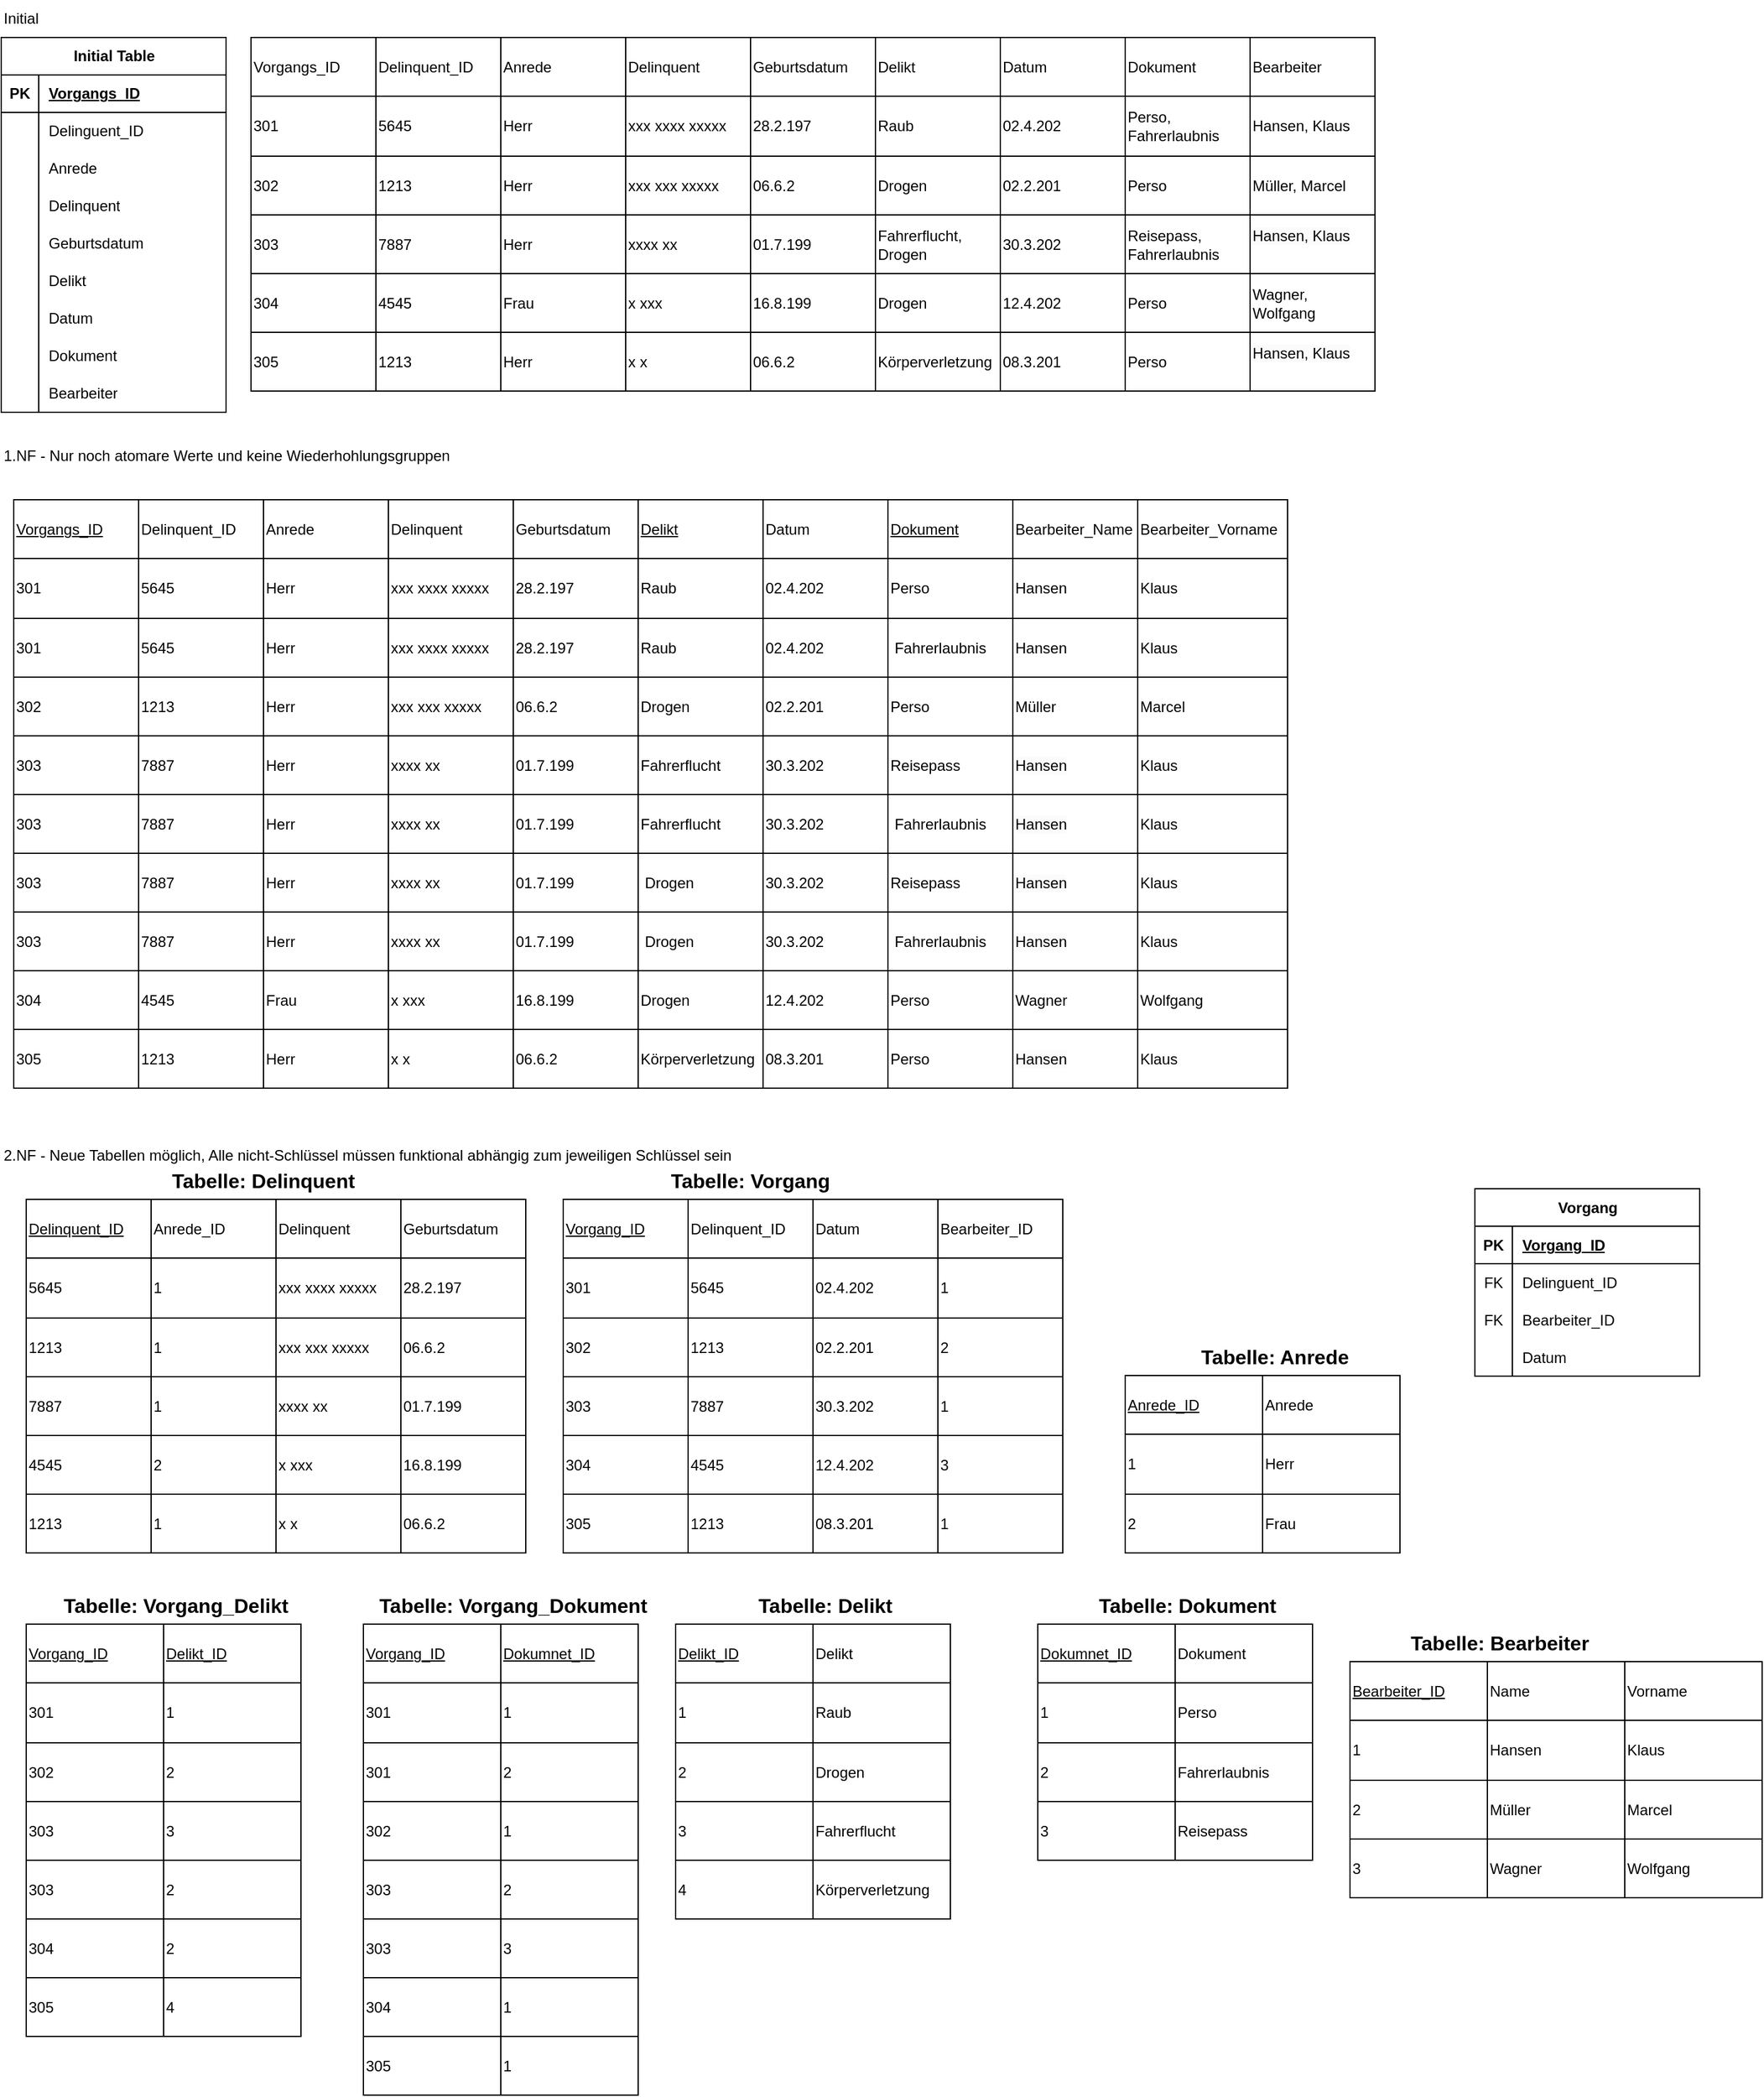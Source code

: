 <mxfile>
    <diagram id="tI5v8beypsRgPUiQuChN" name="Page-1">
        <mxGraphModel dx="1429" dy="907" grid="1" gridSize="10" guides="1" tooltips="1" connect="1" arrows="1" fold="1" page="1" pageScale="1" pageWidth="1600" pageHeight="900" math="0" shadow="0">
            <root>
                <mxCell id="0"/>
                <mxCell id="1" parent="0"/>
                <mxCell id="2" value="Initial Table" style="shape=table;startSize=30;container=1;collapsible=1;childLayout=tableLayout;fixedRows=1;rowLines=0;fontStyle=1;align=center;resizeLast=1;html=1;" parent="1" vertex="1">
                    <mxGeometry x="40" y="40" width="180" height="300" as="geometry"/>
                </mxCell>
                <mxCell id="3" value="" style="shape=tableRow;horizontal=0;startSize=0;swimlaneHead=0;swimlaneBody=0;fillColor=none;collapsible=0;dropTarget=0;points=[[0,0.5],[1,0.5]];portConstraint=eastwest;top=0;left=0;right=0;bottom=1;" parent="2" vertex="1">
                    <mxGeometry y="30" width="180" height="30" as="geometry"/>
                </mxCell>
                <mxCell id="4" value="PK" style="shape=partialRectangle;connectable=0;fillColor=none;top=0;left=0;bottom=0;right=0;fontStyle=1;overflow=hidden;whiteSpace=wrap;html=1;" parent="3" vertex="1">
                    <mxGeometry width="30" height="30" as="geometry">
                        <mxRectangle width="30" height="30" as="alternateBounds"/>
                    </mxGeometry>
                </mxCell>
                <mxCell id="5" value="Vorgangs_ID" style="shape=partialRectangle;connectable=0;fillColor=none;top=0;left=0;bottom=0;right=0;align=left;spacingLeft=6;fontStyle=5;overflow=hidden;whiteSpace=wrap;html=1;" parent="3" vertex="1">
                    <mxGeometry x="30" width="150" height="30" as="geometry">
                        <mxRectangle width="150" height="30" as="alternateBounds"/>
                    </mxGeometry>
                </mxCell>
                <mxCell id="6" value="" style="shape=tableRow;horizontal=0;startSize=0;swimlaneHead=0;swimlaneBody=0;fillColor=none;collapsible=0;dropTarget=0;points=[[0,0.5],[1,0.5]];portConstraint=eastwest;top=0;left=0;right=0;bottom=0;" parent="2" vertex="1">
                    <mxGeometry y="60" width="180" height="30" as="geometry"/>
                </mxCell>
                <mxCell id="7" value="" style="shape=partialRectangle;connectable=0;fillColor=none;top=0;left=0;bottom=0;right=0;editable=1;overflow=hidden;whiteSpace=wrap;html=1;" parent="6" vertex="1">
                    <mxGeometry width="30" height="30" as="geometry">
                        <mxRectangle width="30" height="30" as="alternateBounds"/>
                    </mxGeometry>
                </mxCell>
                <mxCell id="8" value="Delinguent_ID" style="shape=partialRectangle;connectable=0;fillColor=none;top=0;left=0;bottom=0;right=0;align=left;spacingLeft=6;overflow=hidden;whiteSpace=wrap;html=1;" parent="6" vertex="1">
                    <mxGeometry x="30" width="150" height="30" as="geometry">
                        <mxRectangle width="150" height="30" as="alternateBounds"/>
                    </mxGeometry>
                </mxCell>
                <mxCell id="9" value="" style="shape=tableRow;horizontal=0;startSize=0;swimlaneHead=0;swimlaneBody=0;fillColor=none;collapsible=0;dropTarget=0;points=[[0,0.5],[1,0.5]];portConstraint=eastwest;top=0;left=0;right=0;bottom=0;" parent="2" vertex="1">
                    <mxGeometry y="90" width="180" height="30" as="geometry"/>
                </mxCell>
                <mxCell id="10" value="" style="shape=partialRectangle;connectable=0;fillColor=none;top=0;left=0;bottom=0;right=0;editable=1;overflow=hidden;whiteSpace=wrap;html=1;" parent="9" vertex="1">
                    <mxGeometry width="30" height="30" as="geometry">
                        <mxRectangle width="30" height="30" as="alternateBounds"/>
                    </mxGeometry>
                </mxCell>
                <mxCell id="11" value="Anrede" style="shape=partialRectangle;connectable=0;fillColor=none;top=0;left=0;bottom=0;right=0;align=left;spacingLeft=6;overflow=hidden;whiteSpace=wrap;html=1;" parent="9" vertex="1">
                    <mxGeometry x="30" width="150" height="30" as="geometry">
                        <mxRectangle width="150" height="30" as="alternateBounds"/>
                    </mxGeometry>
                </mxCell>
                <mxCell id="12" value="" style="shape=tableRow;horizontal=0;startSize=0;swimlaneHead=0;swimlaneBody=0;fillColor=none;collapsible=0;dropTarget=0;points=[[0,0.5],[1,0.5]];portConstraint=eastwest;top=0;left=0;right=0;bottom=0;" parent="2" vertex="1">
                    <mxGeometry y="120" width="180" height="30" as="geometry"/>
                </mxCell>
                <mxCell id="13" value="" style="shape=partialRectangle;connectable=0;fillColor=none;top=0;left=0;bottom=0;right=0;editable=1;overflow=hidden;whiteSpace=wrap;html=1;" parent="12" vertex="1">
                    <mxGeometry width="30" height="30" as="geometry">
                        <mxRectangle width="30" height="30" as="alternateBounds"/>
                    </mxGeometry>
                </mxCell>
                <mxCell id="14" value="Delinquent" style="shape=partialRectangle;connectable=0;fillColor=none;top=0;left=0;bottom=0;right=0;align=left;spacingLeft=6;overflow=hidden;whiteSpace=wrap;html=1;" parent="12" vertex="1">
                    <mxGeometry x="30" width="150" height="30" as="geometry">
                        <mxRectangle width="150" height="30" as="alternateBounds"/>
                    </mxGeometry>
                </mxCell>
                <mxCell id="20" value="" style="shape=tableRow;horizontal=0;startSize=0;swimlaneHead=0;swimlaneBody=0;fillColor=none;collapsible=0;dropTarget=0;points=[[0,0.5],[1,0.5]];portConstraint=eastwest;top=0;left=0;right=0;bottom=0;" parent="2" vertex="1">
                    <mxGeometry y="150" width="180" height="30" as="geometry"/>
                </mxCell>
                <mxCell id="21" value="" style="shape=partialRectangle;connectable=0;fillColor=none;top=0;left=0;bottom=0;right=0;editable=1;overflow=hidden;whiteSpace=wrap;html=1;" parent="20" vertex="1">
                    <mxGeometry width="30" height="30" as="geometry">
                        <mxRectangle width="30" height="30" as="alternateBounds"/>
                    </mxGeometry>
                </mxCell>
                <mxCell id="22" value="Geburtsdatum" style="shape=partialRectangle;connectable=0;fillColor=none;top=0;left=0;bottom=0;right=0;align=left;spacingLeft=6;overflow=hidden;whiteSpace=wrap;html=1;" parent="20" vertex="1">
                    <mxGeometry x="30" width="150" height="30" as="geometry">
                        <mxRectangle width="150" height="30" as="alternateBounds"/>
                    </mxGeometry>
                </mxCell>
                <mxCell id="23" value="" style="shape=tableRow;horizontal=0;startSize=0;swimlaneHead=0;swimlaneBody=0;fillColor=none;collapsible=0;dropTarget=0;points=[[0,0.5],[1,0.5]];portConstraint=eastwest;top=0;left=0;right=0;bottom=0;" parent="2" vertex="1">
                    <mxGeometry y="180" width="180" height="30" as="geometry"/>
                </mxCell>
                <mxCell id="24" value="" style="shape=partialRectangle;connectable=0;fillColor=none;top=0;left=0;bottom=0;right=0;editable=1;overflow=hidden;whiteSpace=wrap;html=1;" parent="23" vertex="1">
                    <mxGeometry width="30" height="30" as="geometry">
                        <mxRectangle width="30" height="30" as="alternateBounds"/>
                    </mxGeometry>
                </mxCell>
                <mxCell id="25" value="Delikt" style="shape=partialRectangle;connectable=0;fillColor=none;top=0;left=0;bottom=0;right=0;align=left;spacingLeft=6;overflow=hidden;whiteSpace=wrap;html=1;" parent="23" vertex="1">
                    <mxGeometry x="30" width="150" height="30" as="geometry">
                        <mxRectangle width="150" height="30" as="alternateBounds"/>
                    </mxGeometry>
                </mxCell>
                <mxCell id="26" value="" style="shape=tableRow;horizontal=0;startSize=0;swimlaneHead=0;swimlaneBody=0;fillColor=none;collapsible=0;dropTarget=0;points=[[0,0.5],[1,0.5]];portConstraint=eastwest;top=0;left=0;right=0;bottom=0;" parent="2" vertex="1">
                    <mxGeometry y="210" width="180" height="30" as="geometry"/>
                </mxCell>
                <mxCell id="27" value="" style="shape=partialRectangle;connectable=0;fillColor=none;top=0;left=0;bottom=0;right=0;editable=1;overflow=hidden;whiteSpace=wrap;html=1;" parent="26" vertex="1">
                    <mxGeometry width="30" height="30" as="geometry">
                        <mxRectangle width="30" height="30" as="alternateBounds"/>
                    </mxGeometry>
                </mxCell>
                <mxCell id="28" value="Datum" style="shape=partialRectangle;connectable=0;fillColor=none;top=0;left=0;bottom=0;right=0;align=left;spacingLeft=6;overflow=hidden;whiteSpace=wrap;html=1;" parent="26" vertex="1">
                    <mxGeometry x="30" width="150" height="30" as="geometry">
                        <mxRectangle width="150" height="30" as="alternateBounds"/>
                    </mxGeometry>
                </mxCell>
                <mxCell id="29" value="" style="shape=tableRow;horizontal=0;startSize=0;swimlaneHead=0;swimlaneBody=0;fillColor=none;collapsible=0;dropTarget=0;points=[[0,0.5],[1,0.5]];portConstraint=eastwest;top=0;left=0;right=0;bottom=0;" parent="2" vertex="1">
                    <mxGeometry y="240" width="180" height="30" as="geometry"/>
                </mxCell>
                <mxCell id="30" value="" style="shape=partialRectangle;connectable=0;fillColor=none;top=0;left=0;bottom=0;right=0;editable=1;overflow=hidden;whiteSpace=wrap;html=1;" parent="29" vertex="1">
                    <mxGeometry width="30" height="30" as="geometry">
                        <mxRectangle width="30" height="30" as="alternateBounds"/>
                    </mxGeometry>
                </mxCell>
                <mxCell id="31" value="Dokument" style="shape=partialRectangle;connectable=0;fillColor=none;top=0;left=0;bottom=0;right=0;align=left;spacingLeft=6;overflow=hidden;whiteSpace=wrap;html=1;" parent="29" vertex="1">
                    <mxGeometry x="30" width="150" height="30" as="geometry">
                        <mxRectangle width="150" height="30" as="alternateBounds"/>
                    </mxGeometry>
                </mxCell>
                <mxCell id="32" value="" style="shape=tableRow;horizontal=0;startSize=0;swimlaneHead=0;swimlaneBody=0;fillColor=none;collapsible=0;dropTarget=0;points=[[0,0.5],[1,0.5]];portConstraint=eastwest;top=0;left=0;right=0;bottom=0;" parent="2" vertex="1">
                    <mxGeometry y="270" width="180" height="30" as="geometry"/>
                </mxCell>
                <mxCell id="33" value="" style="shape=partialRectangle;connectable=0;fillColor=none;top=0;left=0;bottom=0;right=0;editable=1;overflow=hidden;whiteSpace=wrap;html=1;" parent="32" vertex="1">
                    <mxGeometry width="30" height="30" as="geometry">
                        <mxRectangle width="30" height="30" as="alternateBounds"/>
                    </mxGeometry>
                </mxCell>
                <mxCell id="34" value="Bearbeiter" style="shape=partialRectangle;connectable=0;fillColor=none;top=0;left=0;bottom=0;right=0;align=left;spacingLeft=6;overflow=hidden;whiteSpace=wrap;html=1;" parent="32" vertex="1">
                    <mxGeometry x="30" width="150" height="30" as="geometry">
                        <mxRectangle width="150" height="30" as="alternateBounds"/>
                    </mxGeometry>
                </mxCell>
                <mxCell id="19" value="1.NF - Nur noch atomare Werte und keine Wiederhohlungsgruppen" style="text;html=1;align=left;verticalAlign=middle;whiteSpace=wrap;rounded=0;" parent="1" vertex="1">
                    <mxGeometry x="40" y="360" width="390" height="30" as="geometry"/>
                </mxCell>
                <mxCell id="35" value="Initial" style="text;html=1;align=left;verticalAlign=middle;whiteSpace=wrap;rounded=0;" parent="1" vertex="1">
                    <mxGeometry x="40" y="10" width="60" height="30" as="geometry"/>
                </mxCell>
                <mxCell id="36" value="" style="childLayout=tableLayout;recursiveResize=0;shadow=0;fillColor=none;fontSize=12;" parent="1" vertex="1">
                    <mxGeometry x="240" y="40" width="900" height="283" as="geometry"/>
                </mxCell>
                <mxCell id="37" value="" style="shape=tableRow;horizontal=0;startSize=0;swimlaneHead=0;swimlaneBody=0;top=0;left=0;bottom=0;right=0;dropTarget=0;collapsible=0;recursiveResize=0;expand=0;fontStyle=0;fillColor=none;strokeColor=inherit;" parent="36" vertex="1">
                    <mxGeometry width="900" height="47" as="geometry"/>
                </mxCell>
                <mxCell id="38" value="Vorgangs_ID" style="connectable=0;recursiveResize=0;strokeColor=inherit;fillColor=none;align=left;whiteSpace=wrap;html=1;" parent="37" vertex="1">
                    <mxGeometry width="100" height="47" as="geometry">
                        <mxRectangle width="100" height="47" as="alternateBounds"/>
                    </mxGeometry>
                </mxCell>
                <mxCell id="39" value="Delinquent_ID" style="connectable=0;recursiveResize=0;strokeColor=inherit;fillColor=none;align=left;whiteSpace=wrap;html=1;" parent="37" vertex="1">
                    <mxGeometry x="100" width="100" height="47" as="geometry">
                        <mxRectangle width="100" height="47" as="alternateBounds"/>
                    </mxGeometry>
                </mxCell>
                <mxCell id="40" value="Anrede" style="connectable=0;recursiveResize=0;strokeColor=inherit;fillColor=none;align=left;whiteSpace=wrap;html=1;" parent="37" vertex="1">
                    <mxGeometry x="200" width="100" height="47" as="geometry">
                        <mxRectangle width="100" height="47" as="alternateBounds"/>
                    </mxGeometry>
                </mxCell>
                <mxCell id="49" value="Delinquent" style="connectable=0;recursiveResize=0;strokeColor=inherit;fillColor=none;align=left;whiteSpace=wrap;html=1;" parent="37" vertex="1">
                    <mxGeometry x="300" width="100" height="47" as="geometry">
                        <mxRectangle width="100" height="47" as="alternateBounds"/>
                    </mxGeometry>
                </mxCell>
                <mxCell id="52" value="Geburtsdatum" style="connectable=0;recursiveResize=0;strokeColor=inherit;fillColor=none;align=left;whiteSpace=wrap;html=1;" parent="37" vertex="1">
                    <mxGeometry x="400" width="100" height="47" as="geometry">
                        <mxRectangle width="100" height="47" as="alternateBounds"/>
                    </mxGeometry>
                </mxCell>
                <mxCell id="55" value="Delikt" style="connectable=0;recursiveResize=0;strokeColor=inherit;fillColor=none;align=left;whiteSpace=wrap;html=1;" parent="37" vertex="1">
                    <mxGeometry x="500" width="100" height="47" as="geometry">
                        <mxRectangle width="100" height="47" as="alternateBounds"/>
                    </mxGeometry>
                </mxCell>
                <mxCell id="58" value="Datum" style="connectable=0;recursiveResize=0;strokeColor=inherit;fillColor=none;align=left;whiteSpace=wrap;html=1;" parent="37" vertex="1">
                    <mxGeometry x="600" width="100" height="47" as="geometry">
                        <mxRectangle width="100" height="47" as="alternateBounds"/>
                    </mxGeometry>
                </mxCell>
                <mxCell id="61" value="Dokument" style="connectable=0;recursiveResize=0;strokeColor=inherit;fillColor=none;align=left;whiteSpace=wrap;html=1;" parent="37" vertex="1">
                    <mxGeometry x="700" width="100" height="47" as="geometry">
                        <mxRectangle width="100" height="47" as="alternateBounds"/>
                    </mxGeometry>
                </mxCell>
                <mxCell id="64" value="Bearbeiter" style="connectable=0;recursiveResize=0;strokeColor=inherit;fillColor=none;align=left;whiteSpace=wrap;html=1;" parent="37" vertex="1">
                    <mxGeometry x="800" width="100" height="47" as="geometry">
                        <mxRectangle width="100" height="47" as="alternateBounds"/>
                    </mxGeometry>
                </mxCell>
                <mxCell id="41" style="shape=tableRow;horizontal=0;startSize=0;swimlaneHead=0;swimlaneBody=0;top=0;left=0;bottom=0;right=0;dropTarget=0;collapsible=0;recursiveResize=0;expand=0;fontStyle=0;fillColor=none;strokeColor=inherit;" parent="36" vertex="1">
                    <mxGeometry y="47" width="900" height="48" as="geometry"/>
                </mxCell>
                <mxCell id="42" value="301" style="connectable=0;recursiveResize=0;strokeColor=inherit;fillColor=none;align=left;whiteSpace=wrap;html=1;" parent="41" vertex="1">
                    <mxGeometry width="100" height="48" as="geometry">
                        <mxRectangle width="100" height="48" as="alternateBounds"/>
                    </mxGeometry>
                </mxCell>
                <mxCell id="43" value="5645" style="connectable=0;recursiveResize=0;strokeColor=inherit;fillColor=none;align=left;whiteSpace=wrap;html=1;" parent="41" vertex="1">
                    <mxGeometry x="100" width="100" height="48" as="geometry">
                        <mxRectangle width="100" height="48" as="alternateBounds"/>
                    </mxGeometry>
                </mxCell>
                <mxCell id="44" value="Herr" style="connectable=0;recursiveResize=0;strokeColor=inherit;fillColor=none;align=left;whiteSpace=wrap;html=1;" parent="41" vertex="1">
                    <mxGeometry x="200" width="100" height="48" as="geometry">
                        <mxRectangle width="100" height="48" as="alternateBounds"/>
                    </mxGeometry>
                </mxCell>
                <mxCell id="50" value="xxx xxxx xxxxx" style="connectable=0;recursiveResize=0;strokeColor=inherit;fillColor=none;align=left;whiteSpace=wrap;html=1;" parent="41" vertex="1">
                    <mxGeometry x="300" width="100" height="48" as="geometry">
                        <mxRectangle width="100" height="48" as="alternateBounds"/>
                    </mxGeometry>
                </mxCell>
                <mxCell id="53" value="28.2.197" style="connectable=0;recursiveResize=0;strokeColor=inherit;fillColor=none;align=left;whiteSpace=wrap;html=1;" parent="41" vertex="1">
                    <mxGeometry x="400" width="100" height="48" as="geometry">
                        <mxRectangle width="100" height="48" as="alternateBounds"/>
                    </mxGeometry>
                </mxCell>
                <mxCell id="56" value="Raub" style="connectable=0;recursiveResize=0;strokeColor=inherit;fillColor=none;align=left;whiteSpace=wrap;html=1;" parent="41" vertex="1">
                    <mxGeometry x="500" width="100" height="48" as="geometry">
                        <mxRectangle width="100" height="48" as="alternateBounds"/>
                    </mxGeometry>
                </mxCell>
                <mxCell id="59" value="02.4.202" style="connectable=0;recursiveResize=0;strokeColor=inherit;fillColor=none;align=left;whiteSpace=wrap;html=1;" parent="41" vertex="1">
                    <mxGeometry x="600" width="100" height="48" as="geometry">
                        <mxRectangle width="100" height="48" as="alternateBounds"/>
                    </mxGeometry>
                </mxCell>
                <mxCell id="62" value="Perso, Fahrerlaubnis" style="connectable=0;recursiveResize=0;strokeColor=inherit;fillColor=none;align=left;whiteSpace=wrap;html=1;" parent="41" vertex="1">
                    <mxGeometry x="700" width="100" height="48" as="geometry">
                        <mxRectangle width="100" height="48" as="alternateBounds"/>
                    </mxGeometry>
                </mxCell>
                <mxCell id="65" value="Hansen, Klaus" style="connectable=0;recursiveResize=0;strokeColor=inherit;fillColor=none;align=left;whiteSpace=wrap;html=1;" parent="41" vertex="1">
                    <mxGeometry x="800" width="100" height="48" as="geometry">
                        <mxRectangle width="100" height="48" as="alternateBounds"/>
                    </mxGeometry>
                </mxCell>
                <mxCell id="45" style="shape=tableRow;horizontal=0;startSize=0;swimlaneHead=0;swimlaneBody=0;top=0;left=0;bottom=0;right=0;dropTarget=0;collapsible=0;recursiveResize=0;expand=0;fontStyle=0;fillColor=none;strokeColor=inherit;" parent="36" vertex="1">
                    <mxGeometry y="95" width="900" height="47" as="geometry"/>
                </mxCell>
                <mxCell id="46" value="302" style="connectable=0;recursiveResize=0;strokeColor=inherit;fillColor=none;align=left;whiteSpace=wrap;html=1;" parent="45" vertex="1">
                    <mxGeometry width="100" height="47" as="geometry">
                        <mxRectangle width="100" height="47" as="alternateBounds"/>
                    </mxGeometry>
                </mxCell>
                <mxCell id="47" value="1213" style="connectable=0;recursiveResize=0;strokeColor=inherit;fillColor=none;align=left;whiteSpace=wrap;html=1;" parent="45" vertex="1">
                    <mxGeometry x="100" width="100" height="47" as="geometry">
                        <mxRectangle width="100" height="47" as="alternateBounds"/>
                    </mxGeometry>
                </mxCell>
                <mxCell id="48" value="Herr" style="connectable=0;recursiveResize=0;strokeColor=inherit;fillColor=none;align=left;whiteSpace=wrap;html=1;" parent="45" vertex="1">
                    <mxGeometry x="200" width="100" height="47" as="geometry">
                        <mxRectangle width="100" height="47" as="alternateBounds"/>
                    </mxGeometry>
                </mxCell>
                <mxCell id="51" value="xxx xxx xxxxx" style="connectable=0;recursiveResize=0;strokeColor=inherit;fillColor=none;align=left;whiteSpace=wrap;html=1;" parent="45" vertex="1">
                    <mxGeometry x="300" width="100" height="47" as="geometry">
                        <mxRectangle width="100" height="47" as="alternateBounds"/>
                    </mxGeometry>
                </mxCell>
                <mxCell id="54" value="06.6.2" style="connectable=0;recursiveResize=0;strokeColor=inherit;fillColor=none;align=left;whiteSpace=wrap;html=1;" parent="45" vertex="1">
                    <mxGeometry x="400" width="100" height="47" as="geometry">
                        <mxRectangle width="100" height="47" as="alternateBounds"/>
                    </mxGeometry>
                </mxCell>
                <mxCell id="57" value="Drogen" style="connectable=0;recursiveResize=0;strokeColor=inherit;fillColor=none;align=left;whiteSpace=wrap;html=1;" parent="45" vertex="1">
                    <mxGeometry x="500" width="100" height="47" as="geometry">
                        <mxRectangle width="100" height="47" as="alternateBounds"/>
                    </mxGeometry>
                </mxCell>
                <mxCell id="60" value="02.2.201" style="connectable=0;recursiveResize=0;strokeColor=inherit;fillColor=none;align=left;whiteSpace=wrap;html=1;" parent="45" vertex="1">
                    <mxGeometry x="600" width="100" height="47" as="geometry">
                        <mxRectangle width="100" height="47" as="alternateBounds"/>
                    </mxGeometry>
                </mxCell>
                <mxCell id="63" value="Perso" style="connectable=0;recursiveResize=0;strokeColor=inherit;fillColor=none;align=left;whiteSpace=wrap;html=1;" parent="45" vertex="1">
                    <mxGeometry x="700" width="100" height="47" as="geometry">
                        <mxRectangle width="100" height="47" as="alternateBounds"/>
                    </mxGeometry>
                </mxCell>
                <mxCell id="66" value="Müller, Marcel" style="connectable=0;recursiveResize=0;strokeColor=inherit;fillColor=none;align=left;whiteSpace=wrap;html=1;" parent="45" vertex="1">
                    <mxGeometry x="800" width="100" height="47" as="geometry">
                        <mxRectangle width="100" height="47" as="alternateBounds"/>
                    </mxGeometry>
                </mxCell>
                <mxCell id="67" style="shape=tableRow;horizontal=0;startSize=0;swimlaneHead=0;swimlaneBody=0;top=0;left=0;bottom=0;right=0;dropTarget=0;collapsible=0;recursiveResize=0;expand=0;fontStyle=0;fillColor=none;strokeColor=inherit;" parent="36" vertex="1">
                    <mxGeometry y="142" width="900" height="47" as="geometry"/>
                </mxCell>
                <mxCell id="68" value="303" style="connectable=0;recursiveResize=0;strokeColor=inherit;fillColor=none;align=left;whiteSpace=wrap;html=1;" parent="67" vertex="1">
                    <mxGeometry width="100" height="47" as="geometry">
                        <mxRectangle width="100" height="47" as="alternateBounds"/>
                    </mxGeometry>
                </mxCell>
                <mxCell id="69" value="7887" style="connectable=0;recursiveResize=0;strokeColor=inherit;fillColor=none;align=left;whiteSpace=wrap;html=1;" parent="67" vertex="1">
                    <mxGeometry x="100" width="100" height="47" as="geometry">
                        <mxRectangle width="100" height="47" as="alternateBounds"/>
                    </mxGeometry>
                </mxCell>
                <mxCell id="70" value="Herr" style="connectable=0;recursiveResize=0;strokeColor=inherit;fillColor=none;align=left;whiteSpace=wrap;html=1;" parent="67" vertex="1">
                    <mxGeometry x="200" width="100" height="47" as="geometry">
                        <mxRectangle width="100" height="47" as="alternateBounds"/>
                    </mxGeometry>
                </mxCell>
                <mxCell id="71" value="xxxx xx" style="connectable=0;recursiveResize=0;strokeColor=inherit;fillColor=none;align=left;whiteSpace=wrap;html=1;" parent="67" vertex="1">
                    <mxGeometry x="300" width="100" height="47" as="geometry">
                        <mxRectangle width="100" height="47" as="alternateBounds"/>
                    </mxGeometry>
                </mxCell>
                <mxCell id="72" value="01.7.199" style="connectable=0;recursiveResize=0;strokeColor=inherit;fillColor=none;align=left;whiteSpace=wrap;html=1;" parent="67" vertex="1">
                    <mxGeometry x="400" width="100" height="47" as="geometry">
                        <mxRectangle width="100" height="47" as="alternateBounds"/>
                    </mxGeometry>
                </mxCell>
                <mxCell id="73" value="Fahrerflucht, Drogen" style="connectable=0;recursiveResize=0;strokeColor=inherit;fillColor=none;align=left;whiteSpace=wrap;html=1;" parent="67" vertex="1">
                    <mxGeometry x="500" width="100" height="47" as="geometry">
                        <mxRectangle width="100" height="47" as="alternateBounds"/>
                    </mxGeometry>
                </mxCell>
                <mxCell id="74" value="30.3.202" style="connectable=0;recursiveResize=0;strokeColor=inherit;fillColor=none;align=left;whiteSpace=wrap;html=1;" parent="67" vertex="1">
                    <mxGeometry x="600" width="100" height="47" as="geometry">
                        <mxRectangle width="100" height="47" as="alternateBounds"/>
                    </mxGeometry>
                </mxCell>
                <mxCell id="75" value="Reisepass, Fahrerlaubnis" style="connectable=0;recursiveResize=0;strokeColor=inherit;fillColor=none;align=left;whiteSpace=wrap;html=1;" parent="67" vertex="1">
                    <mxGeometry x="700" width="100" height="47" as="geometry">
                        <mxRectangle width="100" height="47" as="alternateBounds"/>
                    </mxGeometry>
                </mxCell>
                <mxCell id="76" value="&#xa;&lt;span style=&quot;color: rgb(0, 0, 0); font-family: Helvetica; font-size: 12px; font-style: normal; font-variant-ligatures: normal; font-variant-caps: normal; font-weight: 400; letter-spacing: normal; orphans: 2; text-align: left; text-indent: 0px; text-transform: none; widows: 2; word-spacing: 0px; -webkit-text-stroke-width: 0px; white-space: normal; background-color: rgb(251, 251, 251); text-decoration-thickness: initial; text-decoration-style: initial; text-decoration-color: initial; display: inline !important; float: none;&quot;&gt;Hansen, Klaus&lt;/span&gt;&#xa;&#xa;" style="connectable=0;recursiveResize=0;strokeColor=inherit;fillColor=none;align=left;whiteSpace=wrap;html=1;" parent="67" vertex="1">
                    <mxGeometry x="800" width="100" height="47" as="geometry">
                        <mxRectangle width="100" height="47" as="alternateBounds"/>
                    </mxGeometry>
                </mxCell>
                <mxCell id="77" style="shape=tableRow;horizontal=0;startSize=0;swimlaneHead=0;swimlaneBody=0;top=0;left=0;bottom=0;right=0;dropTarget=0;collapsible=0;recursiveResize=0;expand=0;fontStyle=0;fillColor=none;strokeColor=inherit;" parent="36" vertex="1">
                    <mxGeometry y="189" width="900" height="47" as="geometry"/>
                </mxCell>
                <mxCell id="78" value="304" style="connectable=0;recursiveResize=0;strokeColor=inherit;fillColor=none;align=left;whiteSpace=wrap;html=1;" parent="77" vertex="1">
                    <mxGeometry width="100" height="47" as="geometry">
                        <mxRectangle width="100" height="47" as="alternateBounds"/>
                    </mxGeometry>
                </mxCell>
                <mxCell id="79" value="4545" style="connectable=0;recursiveResize=0;strokeColor=inherit;fillColor=none;align=left;whiteSpace=wrap;html=1;" parent="77" vertex="1">
                    <mxGeometry x="100" width="100" height="47" as="geometry">
                        <mxRectangle width="100" height="47" as="alternateBounds"/>
                    </mxGeometry>
                </mxCell>
                <mxCell id="80" value="Frau" style="connectable=0;recursiveResize=0;strokeColor=inherit;fillColor=none;align=left;whiteSpace=wrap;html=1;" parent="77" vertex="1">
                    <mxGeometry x="200" width="100" height="47" as="geometry">
                        <mxRectangle width="100" height="47" as="alternateBounds"/>
                    </mxGeometry>
                </mxCell>
                <mxCell id="81" value="x xxx" style="connectable=0;recursiveResize=0;strokeColor=inherit;fillColor=none;align=left;whiteSpace=wrap;html=1;" parent="77" vertex="1">
                    <mxGeometry x="300" width="100" height="47" as="geometry">
                        <mxRectangle width="100" height="47" as="alternateBounds"/>
                    </mxGeometry>
                </mxCell>
                <mxCell id="82" value="16.8.199" style="connectable=0;recursiveResize=0;strokeColor=inherit;fillColor=none;align=left;whiteSpace=wrap;html=1;" parent="77" vertex="1">
                    <mxGeometry x="400" width="100" height="47" as="geometry">
                        <mxRectangle width="100" height="47" as="alternateBounds"/>
                    </mxGeometry>
                </mxCell>
                <mxCell id="83" value="Drogen" style="connectable=0;recursiveResize=0;strokeColor=inherit;fillColor=none;align=left;whiteSpace=wrap;html=1;" parent="77" vertex="1">
                    <mxGeometry x="500" width="100" height="47" as="geometry">
                        <mxRectangle width="100" height="47" as="alternateBounds"/>
                    </mxGeometry>
                </mxCell>
                <mxCell id="84" value="12.4.202" style="connectable=0;recursiveResize=0;strokeColor=inherit;fillColor=none;align=left;whiteSpace=wrap;html=1;" parent="77" vertex="1">
                    <mxGeometry x="600" width="100" height="47" as="geometry">
                        <mxRectangle width="100" height="47" as="alternateBounds"/>
                    </mxGeometry>
                </mxCell>
                <mxCell id="85" value="Perso" style="connectable=0;recursiveResize=0;strokeColor=inherit;fillColor=none;align=left;whiteSpace=wrap;html=1;" parent="77" vertex="1">
                    <mxGeometry x="700" width="100" height="47" as="geometry">
                        <mxRectangle width="100" height="47" as="alternateBounds"/>
                    </mxGeometry>
                </mxCell>
                <mxCell id="86" value="Wagner, Wolfgang" style="connectable=0;recursiveResize=0;strokeColor=inherit;fillColor=none;align=left;whiteSpace=wrap;html=1;" parent="77" vertex="1">
                    <mxGeometry x="800" width="100" height="47" as="geometry">
                        <mxRectangle width="100" height="47" as="alternateBounds"/>
                    </mxGeometry>
                </mxCell>
                <mxCell id="87" style="shape=tableRow;horizontal=0;startSize=0;swimlaneHead=0;swimlaneBody=0;top=0;left=0;bottom=0;right=0;dropTarget=0;collapsible=0;recursiveResize=0;expand=0;fontStyle=0;fillColor=none;strokeColor=inherit;" parent="36" vertex="1">
                    <mxGeometry y="236" width="900" height="47" as="geometry"/>
                </mxCell>
                <mxCell id="88" value="305" style="connectable=0;recursiveResize=0;strokeColor=inherit;fillColor=none;align=left;whiteSpace=wrap;html=1;" parent="87" vertex="1">
                    <mxGeometry width="100" height="47" as="geometry">
                        <mxRectangle width="100" height="47" as="alternateBounds"/>
                    </mxGeometry>
                </mxCell>
                <mxCell id="89" value="1213" style="connectable=0;recursiveResize=0;strokeColor=inherit;fillColor=none;align=left;whiteSpace=wrap;html=1;" parent="87" vertex="1">
                    <mxGeometry x="100" width="100" height="47" as="geometry">
                        <mxRectangle width="100" height="47" as="alternateBounds"/>
                    </mxGeometry>
                </mxCell>
                <mxCell id="90" value="Herr" style="connectable=0;recursiveResize=0;strokeColor=inherit;fillColor=none;align=left;whiteSpace=wrap;html=1;" parent="87" vertex="1">
                    <mxGeometry x="200" width="100" height="47" as="geometry">
                        <mxRectangle width="100" height="47" as="alternateBounds"/>
                    </mxGeometry>
                </mxCell>
                <mxCell id="91" value="x x" style="connectable=0;recursiveResize=0;strokeColor=inherit;fillColor=none;align=left;whiteSpace=wrap;html=1;" parent="87" vertex="1">
                    <mxGeometry x="300" width="100" height="47" as="geometry">
                        <mxRectangle width="100" height="47" as="alternateBounds"/>
                    </mxGeometry>
                </mxCell>
                <mxCell id="92" value="06.6.2" style="connectable=0;recursiveResize=0;strokeColor=inherit;fillColor=none;align=left;whiteSpace=wrap;html=1;" parent="87" vertex="1">
                    <mxGeometry x="400" width="100" height="47" as="geometry">
                        <mxRectangle width="100" height="47" as="alternateBounds"/>
                    </mxGeometry>
                </mxCell>
                <mxCell id="93" value="Körperverletzung" style="connectable=0;recursiveResize=0;strokeColor=inherit;fillColor=none;align=left;whiteSpace=wrap;html=1;" parent="87" vertex="1">
                    <mxGeometry x="500" width="100" height="47" as="geometry">
                        <mxRectangle width="100" height="47" as="alternateBounds"/>
                    </mxGeometry>
                </mxCell>
                <mxCell id="94" value="08.3.201" style="connectable=0;recursiveResize=0;strokeColor=inherit;fillColor=none;align=left;whiteSpace=wrap;html=1;" parent="87" vertex="1">
                    <mxGeometry x="600" width="100" height="47" as="geometry">
                        <mxRectangle width="100" height="47" as="alternateBounds"/>
                    </mxGeometry>
                </mxCell>
                <mxCell id="95" value="Perso" style="connectable=0;recursiveResize=0;strokeColor=inherit;fillColor=none;align=left;whiteSpace=wrap;html=1;" parent="87" vertex="1">
                    <mxGeometry x="700" width="100" height="47" as="geometry">
                        <mxRectangle width="100" height="47" as="alternateBounds"/>
                    </mxGeometry>
                </mxCell>
                <mxCell id="96" value="&#xa;&lt;span style=&quot;color: rgb(0, 0, 0); font-family: Helvetica; font-size: 12px; font-style: normal; font-variant-ligatures: normal; font-variant-caps: normal; font-weight: 400; letter-spacing: normal; orphans: 2; text-align: left; text-indent: 0px; text-transform: none; widows: 2; word-spacing: 0px; -webkit-text-stroke-width: 0px; white-space: normal; background-color: rgb(251, 251, 251); text-decoration-thickness: initial; text-decoration-style: initial; text-decoration-color: initial; display: inline !important; float: none;&quot;&gt;Hansen, Klaus&lt;/span&gt;&#xa;&#xa;" style="connectable=0;recursiveResize=0;strokeColor=inherit;fillColor=none;align=left;whiteSpace=wrap;html=1;" parent="87" vertex="1">
                    <mxGeometry x="800" width="100" height="47" as="geometry">
                        <mxRectangle width="100" height="47" as="alternateBounds"/>
                    </mxGeometry>
                </mxCell>
                <mxCell id="97" value="" style="childLayout=tableLayout;recursiveResize=0;shadow=0;fillColor=none;fontSize=12;" parent="1" vertex="1">
                    <mxGeometry x="490" y="970" width="400" height="283" as="geometry"/>
                </mxCell>
                <mxCell id="98" value="" style="shape=tableRow;horizontal=0;startSize=0;swimlaneHead=0;swimlaneBody=0;top=0;left=0;bottom=0;right=0;dropTarget=0;collapsible=0;recursiveResize=0;expand=0;fontStyle=0;fillColor=none;strokeColor=inherit;" parent="97" vertex="1">
                    <mxGeometry width="400" height="47" as="geometry"/>
                </mxCell>
                <mxCell id="99" value="&lt;u&gt;Vorgang_ID&lt;/u&gt;" style="connectable=0;recursiveResize=0;strokeColor=inherit;fillColor=none;align=left;whiteSpace=wrap;html=1;" parent="98" vertex="1">
                    <mxGeometry width="100" height="47" as="geometry">
                        <mxRectangle width="100" height="47" as="alternateBounds"/>
                    </mxGeometry>
                </mxCell>
                <mxCell id="100" value="Delinquent_ID" style="connectable=0;recursiveResize=0;strokeColor=inherit;fillColor=none;align=left;whiteSpace=wrap;html=1;" parent="98" vertex="1">
                    <mxGeometry x="100" width="100" height="47" as="geometry">
                        <mxRectangle width="100" height="47" as="alternateBounds"/>
                    </mxGeometry>
                </mxCell>
                <mxCell id="105" value="Datum" style="connectable=0;recursiveResize=0;strokeColor=inherit;fillColor=none;align=left;whiteSpace=wrap;html=1;" parent="98" vertex="1">
                    <mxGeometry x="200" width="100" height="47" as="geometry">
                        <mxRectangle width="100" height="47" as="alternateBounds"/>
                    </mxGeometry>
                </mxCell>
                <mxCell id="107" value="&lt;span style=&quot;color: rgb(0, 0, 0);&quot;&gt;Bearbeiter_ID&lt;/span&gt;" style="connectable=0;recursiveResize=0;strokeColor=inherit;fillColor=none;align=left;whiteSpace=wrap;html=1;" parent="98" vertex="1">
                    <mxGeometry x="300" width="100" height="47" as="geometry">
                        <mxRectangle width="100" height="47" as="alternateBounds"/>
                    </mxGeometry>
                </mxCell>
                <mxCell id="108" style="shape=tableRow;horizontal=0;startSize=0;swimlaneHead=0;swimlaneBody=0;top=0;left=0;bottom=0;right=0;dropTarget=0;collapsible=0;recursiveResize=0;expand=0;fontStyle=0;fillColor=none;strokeColor=inherit;" parent="97" vertex="1">
                    <mxGeometry y="47" width="400" height="48" as="geometry"/>
                </mxCell>
                <mxCell id="109" value="301" style="connectable=0;recursiveResize=0;strokeColor=inherit;fillColor=none;align=left;whiteSpace=wrap;html=1;" parent="108" vertex="1">
                    <mxGeometry width="100" height="48" as="geometry">
                        <mxRectangle width="100" height="48" as="alternateBounds"/>
                    </mxGeometry>
                </mxCell>
                <mxCell id="110" value="5645" style="connectable=0;recursiveResize=0;strokeColor=inherit;fillColor=none;align=left;whiteSpace=wrap;html=1;" parent="108" vertex="1">
                    <mxGeometry x="100" width="100" height="48" as="geometry">
                        <mxRectangle width="100" height="48" as="alternateBounds"/>
                    </mxGeometry>
                </mxCell>
                <mxCell id="115" value="02.4.202" style="connectable=0;recursiveResize=0;strokeColor=inherit;fillColor=none;align=left;whiteSpace=wrap;html=1;" parent="108" vertex="1">
                    <mxGeometry x="200" width="100" height="48" as="geometry">
                        <mxRectangle width="100" height="48" as="alternateBounds"/>
                    </mxGeometry>
                </mxCell>
                <mxCell id="117" value="1" style="connectable=0;recursiveResize=0;strokeColor=inherit;fillColor=none;align=left;whiteSpace=wrap;html=1;" parent="108" vertex="1">
                    <mxGeometry x="300" width="100" height="48" as="geometry">
                        <mxRectangle width="100" height="48" as="alternateBounds"/>
                    </mxGeometry>
                </mxCell>
                <mxCell id="118" style="shape=tableRow;horizontal=0;startSize=0;swimlaneHead=0;swimlaneBody=0;top=0;left=0;bottom=0;right=0;dropTarget=0;collapsible=0;recursiveResize=0;expand=0;fontStyle=0;fillColor=none;strokeColor=inherit;" parent="97" vertex="1">
                    <mxGeometry y="95" width="400" height="47" as="geometry"/>
                </mxCell>
                <mxCell id="119" value="302" style="connectable=0;recursiveResize=0;strokeColor=inherit;fillColor=none;align=left;whiteSpace=wrap;html=1;" parent="118" vertex="1">
                    <mxGeometry width="100" height="47" as="geometry">
                        <mxRectangle width="100" height="47" as="alternateBounds"/>
                    </mxGeometry>
                </mxCell>
                <mxCell id="120" value="1213" style="connectable=0;recursiveResize=0;strokeColor=inherit;fillColor=none;align=left;whiteSpace=wrap;html=1;" parent="118" vertex="1">
                    <mxGeometry x="100" width="100" height="47" as="geometry">
                        <mxRectangle width="100" height="47" as="alternateBounds"/>
                    </mxGeometry>
                </mxCell>
                <mxCell id="125" value="02.2.201" style="connectable=0;recursiveResize=0;strokeColor=inherit;fillColor=none;align=left;whiteSpace=wrap;html=1;" parent="118" vertex="1">
                    <mxGeometry x="200" width="100" height="47" as="geometry">
                        <mxRectangle width="100" height="47" as="alternateBounds"/>
                    </mxGeometry>
                </mxCell>
                <mxCell id="127" value="2" style="connectable=0;recursiveResize=0;strokeColor=inherit;fillColor=none;align=left;whiteSpace=wrap;html=1;" parent="118" vertex="1">
                    <mxGeometry x="300" width="100" height="47" as="geometry">
                        <mxRectangle width="100" height="47" as="alternateBounds"/>
                    </mxGeometry>
                </mxCell>
                <mxCell id="128" style="shape=tableRow;horizontal=0;startSize=0;swimlaneHead=0;swimlaneBody=0;top=0;left=0;bottom=0;right=0;dropTarget=0;collapsible=0;recursiveResize=0;expand=0;fontStyle=0;fillColor=none;strokeColor=inherit;" parent="97" vertex="1">
                    <mxGeometry y="142" width="400" height="47" as="geometry"/>
                </mxCell>
                <mxCell id="129" value="303" style="connectable=0;recursiveResize=0;strokeColor=inherit;fillColor=none;align=left;whiteSpace=wrap;html=1;" parent="128" vertex="1">
                    <mxGeometry width="100" height="47" as="geometry">
                        <mxRectangle width="100" height="47" as="alternateBounds"/>
                    </mxGeometry>
                </mxCell>
                <mxCell id="130" value="7887" style="connectable=0;recursiveResize=0;strokeColor=inherit;fillColor=none;align=left;whiteSpace=wrap;html=1;" parent="128" vertex="1">
                    <mxGeometry x="100" width="100" height="47" as="geometry">
                        <mxRectangle width="100" height="47" as="alternateBounds"/>
                    </mxGeometry>
                </mxCell>
                <mxCell id="135" value="30.3.202" style="connectable=0;recursiveResize=0;strokeColor=inherit;fillColor=none;align=left;whiteSpace=wrap;html=1;" parent="128" vertex="1">
                    <mxGeometry x="200" width="100" height="47" as="geometry">
                        <mxRectangle width="100" height="47" as="alternateBounds"/>
                    </mxGeometry>
                </mxCell>
                <mxCell id="137" value="&lt;div&gt;1&lt;/div&gt;" style="connectable=0;recursiveResize=0;strokeColor=inherit;fillColor=none;align=left;whiteSpace=wrap;html=1;" parent="128" vertex="1">
                    <mxGeometry x="300" width="100" height="47" as="geometry">
                        <mxRectangle width="100" height="47" as="alternateBounds"/>
                    </mxGeometry>
                </mxCell>
                <mxCell id="138" style="shape=tableRow;horizontal=0;startSize=0;swimlaneHead=0;swimlaneBody=0;top=0;left=0;bottom=0;right=0;dropTarget=0;collapsible=0;recursiveResize=0;expand=0;fontStyle=0;fillColor=none;strokeColor=inherit;" parent="97" vertex="1">
                    <mxGeometry y="189" width="400" height="47" as="geometry"/>
                </mxCell>
                <mxCell id="139" value="304" style="connectable=0;recursiveResize=0;strokeColor=inherit;fillColor=none;align=left;whiteSpace=wrap;html=1;" parent="138" vertex="1">
                    <mxGeometry width="100" height="47" as="geometry">
                        <mxRectangle width="100" height="47" as="alternateBounds"/>
                    </mxGeometry>
                </mxCell>
                <mxCell id="140" value="4545" style="connectable=0;recursiveResize=0;strokeColor=inherit;fillColor=none;align=left;whiteSpace=wrap;html=1;" parent="138" vertex="1">
                    <mxGeometry x="100" width="100" height="47" as="geometry">
                        <mxRectangle width="100" height="47" as="alternateBounds"/>
                    </mxGeometry>
                </mxCell>
                <mxCell id="145" value="12.4.202" style="connectable=0;recursiveResize=0;strokeColor=inherit;fillColor=none;align=left;whiteSpace=wrap;html=1;" parent="138" vertex="1">
                    <mxGeometry x="200" width="100" height="47" as="geometry">
                        <mxRectangle width="100" height="47" as="alternateBounds"/>
                    </mxGeometry>
                </mxCell>
                <mxCell id="147" value="3" style="connectable=0;recursiveResize=0;strokeColor=inherit;fillColor=none;align=left;whiteSpace=wrap;html=1;" parent="138" vertex="1">
                    <mxGeometry x="300" width="100" height="47" as="geometry">
                        <mxRectangle width="100" height="47" as="alternateBounds"/>
                    </mxGeometry>
                </mxCell>
                <mxCell id="148" style="shape=tableRow;horizontal=0;startSize=0;swimlaneHead=0;swimlaneBody=0;top=0;left=0;bottom=0;right=0;dropTarget=0;collapsible=0;recursiveResize=0;expand=0;fontStyle=0;fillColor=none;strokeColor=inherit;" parent="97" vertex="1">
                    <mxGeometry y="236" width="400" height="47" as="geometry"/>
                </mxCell>
                <mxCell id="149" value="305" style="connectable=0;recursiveResize=0;strokeColor=inherit;fillColor=none;align=left;whiteSpace=wrap;html=1;" parent="148" vertex="1">
                    <mxGeometry width="100" height="47" as="geometry">
                        <mxRectangle width="100" height="47" as="alternateBounds"/>
                    </mxGeometry>
                </mxCell>
                <mxCell id="150" value="1213" style="connectable=0;recursiveResize=0;strokeColor=inherit;fillColor=none;align=left;whiteSpace=wrap;html=1;" parent="148" vertex="1">
                    <mxGeometry x="100" width="100" height="47" as="geometry">
                        <mxRectangle width="100" height="47" as="alternateBounds"/>
                    </mxGeometry>
                </mxCell>
                <mxCell id="155" value="08.3.201" style="connectable=0;recursiveResize=0;strokeColor=inherit;fillColor=none;align=left;whiteSpace=wrap;html=1;" parent="148" vertex="1">
                    <mxGeometry x="200" width="100" height="47" as="geometry">
                        <mxRectangle width="100" height="47" as="alternateBounds"/>
                    </mxGeometry>
                </mxCell>
                <mxCell id="157" value="&lt;div&gt;1&lt;/div&gt;" style="connectable=0;recursiveResize=0;strokeColor=inherit;fillColor=none;align=left;whiteSpace=wrap;html=1;" parent="148" vertex="1">
                    <mxGeometry x="300" width="100" height="47" as="geometry">
                        <mxRectangle width="100" height="47" as="alternateBounds"/>
                    </mxGeometry>
                </mxCell>
                <mxCell id="270" value="2.NF - Neue Tabellen möglich, Alle nicht-Schlüssel müssen funktional abhängig zum jeweiligen Schlüssel sein" style="text;html=1;align=left;verticalAlign=middle;whiteSpace=wrap;rounded=0;" parent="1" vertex="1">
                    <mxGeometry x="40" y="920" width="660" height="30" as="geometry"/>
                </mxCell>
                <mxCell id="271" value="&lt;u&gt;Delinquent_ID&lt;/u&gt;" style="connectable=0;recursiveResize=0;strokeColor=inherit;fillColor=none;align=left;whiteSpace=wrap;html=1;" parent="1" vertex="1">
                    <mxGeometry x="60" y="970" width="100" height="47" as="geometry">
                        <mxRectangle width="100" height="47" as="alternateBounds"/>
                    </mxGeometry>
                </mxCell>
                <mxCell id="272" value="Anrede_ID" style="connectable=0;recursiveResize=0;strokeColor=inherit;fillColor=none;align=left;whiteSpace=wrap;html=1;" parent="1" vertex="1">
                    <mxGeometry x="160" y="970" width="100" height="47" as="geometry">
                        <mxRectangle width="100" height="47" as="alternateBounds"/>
                    </mxGeometry>
                </mxCell>
                <mxCell id="273" value="Delinquent" style="connectable=0;recursiveResize=0;strokeColor=inherit;fillColor=none;align=left;whiteSpace=wrap;html=1;" parent="1" vertex="1">
                    <mxGeometry x="260" y="970" width="100" height="47" as="geometry">
                        <mxRectangle width="100" height="47" as="alternateBounds"/>
                    </mxGeometry>
                </mxCell>
                <mxCell id="274" value="Geburtsdatum" style="connectable=0;recursiveResize=0;strokeColor=inherit;fillColor=none;align=left;whiteSpace=wrap;html=1;" parent="1" vertex="1">
                    <mxGeometry x="360" y="970" width="100" height="47" as="geometry">
                        <mxRectangle width="100" height="47" as="alternateBounds"/>
                    </mxGeometry>
                </mxCell>
                <mxCell id="275" value="5645" style="connectable=0;recursiveResize=0;strokeColor=inherit;fillColor=none;align=left;whiteSpace=wrap;html=1;" parent="1" vertex="1">
                    <mxGeometry x="60" y="1017" width="100" height="48" as="geometry">
                        <mxRectangle width="100" height="48" as="alternateBounds"/>
                    </mxGeometry>
                </mxCell>
                <mxCell id="276" value="1" style="connectable=0;recursiveResize=0;strokeColor=inherit;fillColor=none;align=left;whiteSpace=wrap;html=1;" parent="1" vertex="1">
                    <mxGeometry x="160" y="1017" width="100" height="48" as="geometry">
                        <mxRectangle width="100" height="48" as="alternateBounds"/>
                    </mxGeometry>
                </mxCell>
                <mxCell id="277" value="xxx xxxx xxxxx" style="connectable=0;recursiveResize=0;strokeColor=inherit;fillColor=none;align=left;whiteSpace=wrap;html=1;" parent="1" vertex="1">
                    <mxGeometry x="260" y="1017" width="100" height="48" as="geometry">
                        <mxRectangle width="100" height="48" as="alternateBounds"/>
                    </mxGeometry>
                </mxCell>
                <mxCell id="278" value="28.2.197" style="connectable=0;recursiveResize=0;strokeColor=inherit;fillColor=none;align=left;whiteSpace=wrap;html=1;" parent="1" vertex="1">
                    <mxGeometry x="360" y="1017" width="100" height="48" as="geometry">
                        <mxRectangle width="100" height="48" as="alternateBounds"/>
                    </mxGeometry>
                </mxCell>
                <mxCell id="283" value="1213" style="connectable=0;recursiveResize=0;strokeColor=inherit;fillColor=none;align=left;whiteSpace=wrap;html=1;" parent="1" vertex="1">
                    <mxGeometry x="60" y="1065" width="100" height="47" as="geometry">
                        <mxRectangle width="100" height="47" as="alternateBounds"/>
                    </mxGeometry>
                </mxCell>
                <mxCell id="284" value="1" style="connectable=0;recursiveResize=0;strokeColor=inherit;fillColor=none;align=left;whiteSpace=wrap;html=1;" parent="1" vertex="1">
                    <mxGeometry x="160" y="1065" width="100" height="47" as="geometry">
                        <mxRectangle width="100" height="47" as="alternateBounds"/>
                    </mxGeometry>
                </mxCell>
                <mxCell id="285" value="xxx xxx xxxxx" style="connectable=0;recursiveResize=0;strokeColor=inherit;fillColor=none;align=left;whiteSpace=wrap;html=1;" parent="1" vertex="1">
                    <mxGeometry x="260" y="1065" width="100" height="47" as="geometry">
                        <mxRectangle width="100" height="47" as="alternateBounds"/>
                    </mxGeometry>
                </mxCell>
                <mxCell id="286" value="06.6.2" style="connectable=0;recursiveResize=0;strokeColor=inherit;fillColor=none;align=left;whiteSpace=wrap;html=1;" parent="1" vertex="1">
                    <mxGeometry x="360" y="1065" width="100" height="47" as="geometry">
                        <mxRectangle width="100" height="47" as="alternateBounds"/>
                    </mxGeometry>
                </mxCell>
                <mxCell id="299" value="7887" style="connectable=0;recursiveResize=0;strokeColor=inherit;fillColor=none;align=left;whiteSpace=wrap;html=1;" parent="1" vertex="1">
                    <mxGeometry x="60" y="1112" width="100" height="47" as="geometry">
                        <mxRectangle width="100" height="47" as="alternateBounds"/>
                    </mxGeometry>
                </mxCell>
                <mxCell id="300" value="1" style="connectable=0;recursiveResize=0;strokeColor=inherit;fillColor=none;align=left;whiteSpace=wrap;html=1;" parent="1" vertex="1">
                    <mxGeometry x="160" y="1112" width="100" height="47" as="geometry">
                        <mxRectangle width="100" height="47" as="alternateBounds"/>
                    </mxGeometry>
                </mxCell>
                <mxCell id="301" value="xxxx xx" style="connectable=0;recursiveResize=0;strokeColor=inherit;fillColor=none;align=left;whiteSpace=wrap;html=1;" parent="1" vertex="1">
                    <mxGeometry x="260" y="1112" width="100" height="47" as="geometry">
                        <mxRectangle width="100" height="47" as="alternateBounds"/>
                    </mxGeometry>
                </mxCell>
                <mxCell id="302" value="01.7.199" style="connectable=0;recursiveResize=0;strokeColor=inherit;fillColor=none;align=left;whiteSpace=wrap;html=1;" parent="1" vertex="1">
                    <mxGeometry x="360" y="1112" width="100" height="47" as="geometry">
                        <mxRectangle width="100" height="47" as="alternateBounds"/>
                    </mxGeometry>
                </mxCell>
                <mxCell id="303" value="4545" style="connectable=0;recursiveResize=0;strokeColor=inherit;fillColor=none;align=left;whiteSpace=wrap;html=1;" parent="1" vertex="1">
                    <mxGeometry x="60" y="1159" width="100" height="47" as="geometry">
                        <mxRectangle width="100" height="47" as="alternateBounds"/>
                    </mxGeometry>
                </mxCell>
                <mxCell id="304" value="2" style="connectable=0;recursiveResize=0;strokeColor=inherit;fillColor=none;align=left;whiteSpace=wrap;html=1;" parent="1" vertex="1">
                    <mxGeometry x="160" y="1159" width="100" height="47" as="geometry">
                        <mxRectangle width="100" height="47" as="alternateBounds"/>
                    </mxGeometry>
                </mxCell>
                <mxCell id="305" value="x xxx" style="connectable=0;recursiveResize=0;strokeColor=inherit;fillColor=none;align=left;whiteSpace=wrap;html=1;" parent="1" vertex="1">
                    <mxGeometry x="260" y="1159" width="100" height="47" as="geometry">
                        <mxRectangle width="100" height="47" as="alternateBounds"/>
                    </mxGeometry>
                </mxCell>
                <mxCell id="306" value="16.8.199" style="connectable=0;recursiveResize=0;strokeColor=inherit;fillColor=none;align=left;whiteSpace=wrap;html=1;" parent="1" vertex="1">
                    <mxGeometry x="360" y="1159" width="100" height="47" as="geometry">
                        <mxRectangle width="100" height="47" as="alternateBounds"/>
                    </mxGeometry>
                </mxCell>
                <mxCell id="307" value="1213" style="connectable=0;recursiveResize=0;strokeColor=inherit;fillColor=none;align=left;whiteSpace=wrap;html=1;" parent="1" vertex="1">
                    <mxGeometry x="60" y="1206" width="100" height="47" as="geometry">
                        <mxRectangle width="100" height="47" as="alternateBounds"/>
                    </mxGeometry>
                </mxCell>
                <mxCell id="308" value="1" style="connectable=0;recursiveResize=0;strokeColor=inherit;fillColor=none;align=left;whiteSpace=wrap;html=1;" parent="1" vertex="1">
                    <mxGeometry x="160" y="1206" width="100" height="47" as="geometry">
                        <mxRectangle width="100" height="47" as="alternateBounds"/>
                    </mxGeometry>
                </mxCell>
                <mxCell id="309" value="x x" style="connectable=0;recursiveResize=0;strokeColor=inherit;fillColor=none;align=left;whiteSpace=wrap;html=1;" parent="1" vertex="1">
                    <mxGeometry x="260" y="1206" width="100" height="47" as="geometry">
                        <mxRectangle width="100" height="47" as="alternateBounds"/>
                    </mxGeometry>
                </mxCell>
                <mxCell id="310" value="06.6.2" style="connectable=0;recursiveResize=0;strokeColor=inherit;fillColor=none;align=left;whiteSpace=wrap;html=1;" parent="1" vertex="1">
                    <mxGeometry x="360" y="1206" width="100" height="47" as="geometry">
                        <mxRectangle width="100" height="47" as="alternateBounds"/>
                    </mxGeometry>
                </mxCell>
                <mxCell id="311" value="" style="childLayout=tableLayout;recursiveResize=0;shadow=0;fillColor=none;fontSize=12;" parent="1" vertex="1">
                    <mxGeometry x="50" y="410" width="1020" height="471" as="geometry"/>
                </mxCell>
                <mxCell id="312" value="" style="shape=tableRow;horizontal=0;startSize=0;swimlaneHead=0;swimlaneBody=0;top=0;left=0;bottom=0;right=0;dropTarget=0;collapsible=0;recursiveResize=0;expand=0;fontStyle=0;fillColor=none;strokeColor=inherit;" parent="311" vertex="1">
                    <mxGeometry width="1020" height="47" as="geometry"/>
                </mxCell>
                <mxCell id="313" value="&lt;u&gt;Vorgangs_ID&lt;/u&gt;" style="connectable=0;recursiveResize=0;strokeColor=inherit;fillColor=none;align=left;whiteSpace=wrap;html=1;" parent="312" vertex="1">
                    <mxGeometry width="100" height="47" as="geometry">
                        <mxRectangle width="100" height="47" as="alternateBounds"/>
                    </mxGeometry>
                </mxCell>
                <mxCell id="314" value="Delinquent_ID" style="connectable=0;recursiveResize=0;strokeColor=inherit;fillColor=none;align=left;whiteSpace=wrap;html=1;" parent="312" vertex="1">
                    <mxGeometry x="100" width="100" height="47" as="geometry">
                        <mxRectangle width="100" height="47" as="alternateBounds"/>
                    </mxGeometry>
                </mxCell>
                <mxCell id="315" value="Anrede" style="connectable=0;recursiveResize=0;strokeColor=inherit;fillColor=none;align=left;whiteSpace=wrap;html=1;" parent="312" vertex="1">
                    <mxGeometry x="200" width="100" height="47" as="geometry">
                        <mxRectangle width="100" height="47" as="alternateBounds"/>
                    </mxGeometry>
                </mxCell>
                <mxCell id="316" value="Delinquent" style="connectable=0;recursiveResize=0;strokeColor=inherit;fillColor=none;align=left;whiteSpace=wrap;html=1;" parent="312" vertex="1">
                    <mxGeometry x="300" width="100" height="47" as="geometry">
                        <mxRectangle width="100" height="47" as="alternateBounds"/>
                    </mxGeometry>
                </mxCell>
                <mxCell id="317" value="Geburtsdatum" style="connectable=0;recursiveResize=0;strokeColor=inherit;fillColor=none;align=left;whiteSpace=wrap;html=1;" parent="312" vertex="1">
                    <mxGeometry x="400" width="100" height="47" as="geometry">
                        <mxRectangle width="100" height="47" as="alternateBounds"/>
                    </mxGeometry>
                </mxCell>
                <mxCell id="318" value="&lt;u&gt;Delikt&lt;/u&gt;" style="connectable=0;recursiveResize=0;strokeColor=inherit;fillColor=none;align=left;whiteSpace=wrap;html=1;" parent="312" vertex="1">
                    <mxGeometry x="500" width="100" height="47" as="geometry">
                        <mxRectangle width="100" height="47" as="alternateBounds"/>
                    </mxGeometry>
                </mxCell>
                <mxCell id="319" value="Datum" style="connectable=0;recursiveResize=0;strokeColor=inherit;fillColor=none;align=left;whiteSpace=wrap;html=1;" parent="312" vertex="1">
                    <mxGeometry x="600" width="100" height="47" as="geometry">
                        <mxRectangle width="100" height="47" as="alternateBounds"/>
                    </mxGeometry>
                </mxCell>
                <mxCell id="320" value="&lt;u&gt;Dokument&lt;/u&gt;" style="connectable=0;recursiveResize=0;strokeColor=inherit;fillColor=none;align=left;whiteSpace=wrap;html=1;" parent="312" vertex="1">
                    <mxGeometry x="700" width="100" height="47" as="geometry">
                        <mxRectangle width="100" height="47" as="alternateBounds"/>
                    </mxGeometry>
                </mxCell>
                <mxCell id="321" value="Bearbeiter_Name" style="connectable=0;recursiveResize=0;strokeColor=inherit;fillColor=none;align=left;whiteSpace=wrap;html=1;" parent="312" vertex="1">
                    <mxGeometry x="800" width="100" height="47" as="geometry">
                        <mxRectangle width="100" height="47" as="alternateBounds"/>
                    </mxGeometry>
                </mxCell>
                <mxCell id="322" value="Bearbeiter_Vorname" style="connectable=0;recursiveResize=0;strokeColor=inherit;fillColor=none;align=left;whiteSpace=wrap;html=1;" parent="312" vertex="1">
                    <mxGeometry x="900" width="120" height="47" as="geometry">
                        <mxRectangle width="120" height="47" as="alternateBounds"/>
                    </mxGeometry>
                </mxCell>
                <mxCell id="323" style="shape=tableRow;horizontal=0;startSize=0;swimlaneHead=0;swimlaneBody=0;top=0;left=0;bottom=0;right=0;dropTarget=0;collapsible=0;recursiveResize=0;expand=0;fontStyle=0;fillColor=none;strokeColor=inherit;" parent="311" vertex="1">
                    <mxGeometry y="47" width="1020" height="48" as="geometry"/>
                </mxCell>
                <mxCell id="324" value="301" style="connectable=0;recursiveResize=0;strokeColor=inherit;fillColor=none;align=left;whiteSpace=wrap;html=1;" parent="323" vertex="1">
                    <mxGeometry width="100" height="48" as="geometry">
                        <mxRectangle width="100" height="48" as="alternateBounds"/>
                    </mxGeometry>
                </mxCell>
                <mxCell id="325" value="5645" style="connectable=0;recursiveResize=0;strokeColor=inherit;fillColor=none;align=left;whiteSpace=wrap;html=1;" parent="323" vertex="1">
                    <mxGeometry x="100" width="100" height="48" as="geometry">
                        <mxRectangle width="100" height="48" as="alternateBounds"/>
                    </mxGeometry>
                </mxCell>
                <mxCell id="326" value="Herr" style="connectable=0;recursiveResize=0;strokeColor=inherit;fillColor=none;align=left;whiteSpace=wrap;html=1;" parent="323" vertex="1">
                    <mxGeometry x="200" width="100" height="48" as="geometry">
                        <mxRectangle width="100" height="48" as="alternateBounds"/>
                    </mxGeometry>
                </mxCell>
                <mxCell id="327" value="xxx xxxx xxxxx" style="connectable=0;recursiveResize=0;strokeColor=inherit;fillColor=none;align=left;whiteSpace=wrap;html=1;" parent="323" vertex="1">
                    <mxGeometry x="300" width="100" height="48" as="geometry">
                        <mxRectangle width="100" height="48" as="alternateBounds"/>
                    </mxGeometry>
                </mxCell>
                <mxCell id="328" value="28.2.197" style="connectable=0;recursiveResize=0;strokeColor=inherit;fillColor=none;align=left;whiteSpace=wrap;html=1;" parent="323" vertex="1">
                    <mxGeometry x="400" width="100" height="48" as="geometry">
                        <mxRectangle width="100" height="48" as="alternateBounds"/>
                    </mxGeometry>
                </mxCell>
                <mxCell id="329" value="Raub" style="connectable=0;recursiveResize=0;strokeColor=inherit;fillColor=none;align=left;whiteSpace=wrap;html=1;" parent="323" vertex="1">
                    <mxGeometry x="500" width="100" height="48" as="geometry">
                        <mxRectangle width="100" height="48" as="alternateBounds"/>
                    </mxGeometry>
                </mxCell>
                <mxCell id="330" value="02.4.202" style="connectable=0;recursiveResize=0;strokeColor=inherit;fillColor=none;align=left;whiteSpace=wrap;html=1;" parent="323" vertex="1">
                    <mxGeometry x="600" width="100" height="48" as="geometry">
                        <mxRectangle width="100" height="48" as="alternateBounds"/>
                    </mxGeometry>
                </mxCell>
                <mxCell id="331" value="Perso" style="connectable=0;recursiveResize=0;strokeColor=inherit;fillColor=none;align=left;whiteSpace=wrap;html=1;" parent="323" vertex="1">
                    <mxGeometry x="700" width="100" height="48" as="geometry">
                        <mxRectangle width="100" height="48" as="alternateBounds"/>
                    </mxGeometry>
                </mxCell>
                <mxCell id="332" value="Hansen" style="connectable=0;recursiveResize=0;strokeColor=inherit;fillColor=none;align=left;whiteSpace=wrap;html=1;" parent="323" vertex="1">
                    <mxGeometry x="800" width="100" height="48" as="geometry">
                        <mxRectangle width="100" height="48" as="alternateBounds"/>
                    </mxGeometry>
                </mxCell>
                <mxCell id="333" value="Klaus" style="connectable=0;recursiveResize=0;strokeColor=inherit;fillColor=none;align=left;whiteSpace=wrap;html=1;" parent="323" vertex="1">
                    <mxGeometry x="900" width="120" height="48" as="geometry">
                        <mxRectangle width="120" height="48" as="alternateBounds"/>
                    </mxGeometry>
                </mxCell>
                <mxCell id="334" style="shape=tableRow;horizontal=0;startSize=0;swimlaneHead=0;swimlaneBody=0;top=0;left=0;bottom=0;right=0;dropTarget=0;collapsible=0;recursiveResize=0;expand=0;fontStyle=0;fillColor=none;strokeColor=inherit;" parent="311" vertex="1">
                    <mxGeometry y="95" width="1020" height="47" as="geometry"/>
                </mxCell>
                <mxCell id="335" value="&lt;span style=&quot;color: rgb(0, 0, 0);&quot;&gt;301&lt;/span&gt;" style="connectable=0;recursiveResize=0;strokeColor=inherit;fillColor=none;align=left;whiteSpace=wrap;html=1;" parent="334" vertex="1">
                    <mxGeometry width="100" height="47" as="geometry">
                        <mxRectangle width="100" height="47" as="alternateBounds"/>
                    </mxGeometry>
                </mxCell>
                <mxCell id="336" value="&lt;span style=&quot;color: rgb(0, 0, 0);&quot;&gt;5645&lt;/span&gt;" style="connectable=0;recursiveResize=0;strokeColor=inherit;fillColor=none;align=left;whiteSpace=wrap;html=1;" parent="334" vertex="1">
                    <mxGeometry x="100" width="100" height="47" as="geometry">
                        <mxRectangle width="100" height="47" as="alternateBounds"/>
                    </mxGeometry>
                </mxCell>
                <mxCell id="337" value="&lt;span style=&quot;color: rgb(0, 0, 0);&quot;&gt;Herr&lt;/span&gt;" style="connectable=0;recursiveResize=0;strokeColor=inherit;fillColor=none;align=left;whiteSpace=wrap;html=1;" parent="334" vertex="1">
                    <mxGeometry x="200" width="100" height="47" as="geometry">
                        <mxRectangle width="100" height="47" as="alternateBounds"/>
                    </mxGeometry>
                </mxCell>
                <mxCell id="338" value="&lt;span style=&quot;color: rgb(0, 0, 0);&quot;&gt;xxx xxxx xxxxx&lt;/span&gt;" style="connectable=0;recursiveResize=0;strokeColor=inherit;fillColor=none;align=left;whiteSpace=wrap;html=1;" parent="334" vertex="1">
                    <mxGeometry x="300" width="100" height="47" as="geometry">
                        <mxRectangle width="100" height="47" as="alternateBounds"/>
                    </mxGeometry>
                </mxCell>
                <mxCell id="339" value="&lt;span style=&quot;color: rgb(0, 0, 0);&quot;&gt;28.2.197&lt;/span&gt;" style="connectable=0;recursiveResize=0;strokeColor=inherit;fillColor=none;align=left;whiteSpace=wrap;html=1;" parent="334" vertex="1">
                    <mxGeometry x="400" width="100" height="47" as="geometry">
                        <mxRectangle width="100" height="47" as="alternateBounds"/>
                    </mxGeometry>
                </mxCell>
                <mxCell id="340" value="&lt;span style=&quot;color: rgb(0, 0, 0);&quot;&gt;Raub&lt;/span&gt;" style="connectable=0;recursiveResize=0;strokeColor=inherit;fillColor=none;align=left;whiteSpace=wrap;html=1;" parent="334" vertex="1">
                    <mxGeometry x="500" width="100" height="47" as="geometry">
                        <mxRectangle width="100" height="47" as="alternateBounds"/>
                    </mxGeometry>
                </mxCell>
                <mxCell id="341" value="&lt;span style=&quot;color: rgb(0, 0, 0);&quot;&gt;02.4.202&lt;/span&gt;" style="connectable=0;recursiveResize=0;strokeColor=inherit;fillColor=none;align=left;whiteSpace=wrap;html=1;" parent="334" vertex="1">
                    <mxGeometry x="600" width="100" height="47" as="geometry">
                        <mxRectangle width="100" height="47" as="alternateBounds"/>
                    </mxGeometry>
                </mxCell>
                <mxCell id="342" value="&lt;span style=&quot;color: rgb(0, 0, 0);&quot;&gt;&amp;nbsp;Fahrerlaubnis&lt;/span&gt;" style="connectable=0;recursiveResize=0;strokeColor=inherit;fillColor=none;align=left;whiteSpace=wrap;html=1;" parent="334" vertex="1">
                    <mxGeometry x="700" width="100" height="47" as="geometry">
                        <mxRectangle width="100" height="47" as="alternateBounds"/>
                    </mxGeometry>
                </mxCell>
                <mxCell id="343" value="&lt;span style=&quot;color: rgb(0, 0, 0);&quot;&gt;Hansen&lt;/span&gt;" style="connectable=0;recursiveResize=0;strokeColor=inherit;fillColor=none;align=left;whiteSpace=wrap;html=1;" parent="334" vertex="1">
                    <mxGeometry x="800" width="100" height="47" as="geometry">
                        <mxRectangle width="100" height="47" as="alternateBounds"/>
                    </mxGeometry>
                </mxCell>
                <mxCell id="344" value="Klaus" style="connectable=0;recursiveResize=0;strokeColor=inherit;fillColor=none;align=left;whiteSpace=wrap;html=1;" parent="334" vertex="1">
                    <mxGeometry x="900" width="120" height="47" as="geometry">
                        <mxRectangle width="120" height="47" as="alternateBounds"/>
                    </mxGeometry>
                </mxCell>
                <mxCell id="345" style="shape=tableRow;horizontal=0;startSize=0;swimlaneHead=0;swimlaneBody=0;top=0;left=0;bottom=0;right=0;dropTarget=0;collapsible=0;recursiveResize=0;expand=0;fontStyle=0;fillColor=none;strokeColor=inherit;" parent="311" vertex="1">
                    <mxGeometry y="142" width="1020" height="47" as="geometry"/>
                </mxCell>
                <mxCell id="346" value="302" style="connectable=0;recursiveResize=0;strokeColor=inherit;fillColor=none;align=left;whiteSpace=wrap;html=1;" parent="345" vertex="1">
                    <mxGeometry width="100" height="47" as="geometry">
                        <mxRectangle width="100" height="47" as="alternateBounds"/>
                    </mxGeometry>
                </mxCell>
                <mxCell id="347" value="1213" style="connectable=0;recursiveResize=0;strokeColor=inherit;fillColor=none;align=left;whiteSpace=wrap;html=1;" parent="345" vertex="1">
                    <mxGeometry x="100" width="100" height="47" as="geometry">
                        <mxRectangle width="100" height="47" as="alternateBounds"/>
                    </mxGeometry>
                </mxCell>
                <mxCell id="348" value="Herr" style="connectable=0;recursiveResize=0;strokeColor=inherit;fillColor=none;align=left;whiteSpace=wrap;html=1;" parent="345" vertex="1">
                    <mxGeometry x="200" width="100" height="47" as="geometry">
                        <mxRectangle width="100" height="47" as="alternateBounds"/>
                    </mxGeometry>
                </mxCell>
                <mxCell id="349" value="xxx xxx xxxxx" style="connectable=0;recursiveResize=0;strokeColor=inherit;fillColor=none;align=left;whiteSpace=wrap;html=1;" parent="345" vertex="1">
                    <mxGeometry x="300" width="100" height="47" as="geometry">
                        <mxRectangle width="100" height="47" as="alternateBounds"/>
                    </mxGeometry>
                </mxCell>
                <mxCell id="350" value="06.6.2" style="connectable=0;recursiveResize=0;strokeColor=inherit;fillColor=none;align=left;whiteSpace=wrap;html=1;" parent="345" vertex="1">
                    <mxGeometry x="400" width="100" height="47" as="geometry">
                        <mxRectangle width="100" height="47" as="alternateBounds"/>
                    </mxGeometry>
                </mxCell>
                <mxCell id="351" value="Drogen" style="connectable=0;recursiveResize=0;strokeColor=inherit;fillColor=none;align=left;whiteSpace=wrap;html=1;" parent="345" vertex="1">
                    <mxGeometry x="500" width="100" height="47" as="geometry">
                        <mxRectangle width="100" height="47" as="alternateBounds"/>
                    </mxGeometry>
                </mxCell>
                <mxCell id="352" value="02.2.201" style="connectable=0;recursiveResize=0;strokeColor=inherit;fillColor=none;align=left;whiteSpace=wrap;html=1;" parent="345" vertex="1">
                    <mxGeometry x="600" width="100" height="47" as="geometry">
                        <mxRectangle width="100" height="47" as="alternateBounds"/>
                    </mxGeometry>
                </mxCell>
                <mxCell id="353" value="Perso" style="connectable=0;recursiveResize=0;strokeColor=inherit;fillColor=none;align=left;whiteSpace=wrap;html=1;" parent="345" vertex="1">
                    <mxGeometry x="700" width="100" height="47" as="geometry">
                        <mxRectangle width="100" height="47" as="alternateBounds"/>
                    </mxGeometry>
                </mxCell>
                <mxCell id="354" value="Müller" style="connectable=0;recursiveResize=0;strokeColor=inherit;fillColor=none;align=left;whiteSpace=wrap;html=1;" parent="345" vertex="1">
                    <mxGeometry x="800" width="100" height="47" as="geometry">
                        <mxRectangle width="100" height="47" as="alternateBounds"/>
                    </mxGeometry>
                </mxCell>
                <mxCell id="355" value="Marcel" style="connectable=0;recursiveResize=0;strokeColor=inherit;fillColor=none;align=left;whiteSpace=wrap;html=1;" parent="345" vertex="1">
                    <mxGeometry x="900" width="120" height="47" as="geometry">
                        <mxRectangle width="120" height="47" as="alternateBounds"/>
                    </mxGeometry>
                </mxCell>
                <mxCell id="356" style="shape=tableRow;horizontal=0;startSize=0;swimlaneHead=0;swimlaneBody=0;top=0;left=0;bottom=0;right=0;dropTarget=0;collapsible=0;recursiveResize=0;expand=0;fontStyle=0;fillColor=none;strokeColor=inherit;" parent="311" vertex="1">
                    <mxGeometry y="189" width="1020" height="47" as="geometry"/>
                </mxCell>
                <mxCell id="357" value="303" style="connectable=0;recursiveResize=0;strokeColor=inherit;fillColor=none;align=left;whiteSpace=wrap;html=1;" parent="356" vertex="1">
                    <mxGeometry width="100" height="47" as="geometry">
                        <mxRectangle width="100" height="47" as="alternateBounds"/>
                    </mxGeometry>
                </mxCell>
                <mxCell id="358" value="7887" style="connectable=0;recursiveResize=0;strokeColor=inherit;fillColor=none;align=left;whiteSpace=wrap;html=1;" parent="356" vertex="1">
                    <mxGeometry x="100" width="100" height="47" as="geometry">
                        <mxRectangle width="100" height="47" as="alternateBounds"/>
                    </mxGeometry>
                </mxCell>
                <mxCell id="359" value="Herr" style="connectable=0;recursiveResize=0;strokeColor=inherit;fillColor=none;align=left;whiteSpace=wrap;html=1;" parent="356" vertex="1">
                    <mxGeometry x="200" width="100" height="47" as="geometry">
                        <mxRectangle width="100" height="47" as="alternateBounds"/>
                    </mxGeometry>
                </mxCell>
                <mxCell id="360" value="xxxx xx" style="connectable=0;recursiveResize=0;strokeColor=inherit;fillColor=none;align=left;whiteSpace=wrap;html=1;" parent="356" vertex="1">
                    <mxGeometry x="300" width="100" height="47" as="geometry">
                        <mxRectangle width="100" height="47" as="alternateBounds"/>
                    </mxGeometry>
                </mxCell>
                <mxCell id="361" value="01.7.199" style="connectable=0;recursiveResize=0;strokeColor=inherit;fillColor=none;align=left;whiteSpace=wrap;html=1;" parent="356" vertex="1">
                    <mxGeometry x="400" width="100" height="47" as="geometry">
                        <mxRectangle width="100" height="47" as="alternateBounds"/>
                    </mxGeometry>
                </mxCell>
                <mxCell id="362" value="Fahrerflucht" style="connectable=0;recursiveResize=0;strokeColor=inherit;fillColor=none;align=left;whiteSpace=wrap;html=1;" parent="356" vertex="1">
                    <mxGeometry x="500" width="100" height="47" as="geometry">
                        <mxRectangle width="100" height="47" as="alternateBounds"/>
                    </mxGeometry>
                </mxCell>
                <mxCell id="363" value="30.3.202" style="connectable=0;recursiveResize=0;strokeColor=inherit;fillColor=none;align=left;whiteSpace=wrap;html=1;" parent="356" vertex="1">
                    <mxGeometry x="600" width="100" height="47" as="geometry">
                        <mxRectangle width="100" height="47" as="alternateBounds"/>
                    </mxGeometry>
                </mxCell>
                <mxCell id="364" value="Reisepass" style="connectable=0;recursiveResize=0;strokeColor=inherit;fillColor=none;align=left;whiteSpace=wrap;html=1;" parent="356" vertex="1">
                    <mxGeometry x="700" width="100" height="47" as="geometry">
                        <mxRectangle width="100" height="47" as="alternateBounds"/>
                    </mxGeometry>
                </mxCell>
                <mxCell id="365" value="&lt;br&gt;&lt;span style=&quot;color: rgb(0, 0, 0); font-family: Helvetica; font-size: 12px; font-style: normal; font-variant-ligatures: normal; font-variant-caps: normal; font-weight: 400; letter-spacing: normal; orphans: 2; text-align: left; text-indent: 0px; text-transform: none; widows: 2; word-spacing: 0px; -webkit-text-stroke-width: 0px; white-space: normal; background-color: rgb(251, 251, 251); text-decoration-thickness: initial; text-decoration-style: initial; text-decoration-color: initial; float: none; display: inline !important;&quot;&gt;Hansen&lt;/span&gt;&lt;div&gt;&lt;br/&gt;&lt;/div&gt;" style="connectable=0;recursiveResize=0;strokeColor=inherit;fillColor=none;align=left;whiteSpace=wrap;html=1;" parent="356" vertex="1">
                    <mxGeometry x="800" width="100" height="47" as="geometry">
                        <mxRectangle width="100" height="47" as="alternateBounds"/>
                    </mxGeometry>
                </mxCell>
                <mxCell id="366" value="Klaus" style="connectable=0;recursiveResize=0;strokeColor=inherit;fillColor=none;align=left;whiteSpace=wrap;html=1;" parent="356" vertex="1">
                    <mxGeometry x="900" width="120" height="47" as="geometry">
                        <mxRectangle width="120" height="47" as="alternateBounds"/>
                    </mxGeometry>
                </mxCell>
                <mxCell id="367" style="shape=tableRow;horizontal=0;startSize=0;swimlaneHead=0;swimlaneBody=0;top=0;left=0;bottom=0;right=0;dropTarget=0;collapsible=0;recursiveResize=0;expand=0;fontStyle=0;fillColor=none;strokeColor=inherit;" parent="311" vertex="1">
                    <mxGeometry y="236" width="1020" height="47" as="geometry"/>
                </mxCell>
                <mxCell id="368" value="303" style="connectable=0;recursiveResize=0;strokeColor=inherit;fillColor=none;align=left;whiteSpace=wrap;html=1;" parent="367" vertex="1">
                    <mxGeometry width="100" height="47" as="geometry">
                        <mxRectangle width="100" height="47" as="alternateBounds"/>
                    </mxGeometry>
                </mxCell>
                <mxCell id="369" value="7887" style="connectable=0;recursiveResize=0;strokeColor=inherit;fillColor=none;align=left;whiteSpace=wrap;html=1;" parent="367" vertex="1">
                    <mxGeometry x="100" width="100" height="47" as="geometry">
                        <mxRectangle width="100" height="47" as="alternateBounds"/>
                    </mxGeometry>
                </mxCell>
                <mxCell id="370" value="Herr" style="connectable=0;recursiveResize=0;strokeColor=inherit;fillColor=none;align=left;whiteSpace=wrap;html=1;" parent="367" vertex="1">
                    <mxGeometry x="200" width="100" height="47" as="geometry">
                        <mxRectangle width="100" height="47" as="alternateBounds"/>
                    </mxGeometry>
                </mxCell>
                <mxCell id="371" value="xxxx xx" style="connectable=0;recursiveResize=0;strokeColor=inherit;fillColor=none;align=left;whiteSpace=wrap;html=1;" parent="367" vertex="1">
                    <mxGeometry x="300" width="100" height="47" as="geometry">
                        <mxRectangle width="100" height="47" as="alternateBounds"/>
                    </mxGeometry>
                </mxCell>
                <mxCell id="372" value="01.7.199" style="connectable=0;recursiveResize=0;strokeColor=inherit;fillColor=none;align=left;whiteSpace=wrap;html=1;" parent="367" vertex="1">
                    <mxGeometry x="400" width="100" height="47" as="geometry">
                        <mxRectangle width="100" height="47" as="alternateBounds"/>
                    </mxGeometry>
                </mxCell>
                <mxCell id="373" value="Fahrerflucht" style="connectable=0;recursiveResize=0;strokeColor=inherit;fillColor=none;align=left;whiteSpace=wrap;html=1;" parent="367" vertex="1">
                    <mxGeometry x="500" width="100" height="47" as="geometry">
                        <mxRectangle width="100" height="47" as="alternateBounds"/>
                    </mxGeometry>
                </mxCell>
                <mxCell id="374" value="30.3.202" style="connectable=0;recursiveResize=0;strokeColor=inherit;fillColor=none;align=left;whiteSpace=wrap;html=1;" parent="367" vertex="1">
                    <mxGeometry x="600" width="100" height="47" as="geometry">
                        <mxRectangle width="100" height="47" as="alternateBounds"/>
                    </mxGeometry>
                </mxCell>
                <mxCell id="375" value="&amp;nbsp;Fahrerlaubnis" style="connectable=0;recursiveResize=0;strokeColor=inherit;fillColor=none;align=left;whiteSpace=wrap;html=1;" parent="367" vertex="1">
                    <mxGeometry x="700" width="100" height="47" as="geometry">
                        <mxRectangle width="100" height="47" as="alternateBounds"/>
                    </mxGeometry>
                </mxCell>
                <mxCell id="376" value="&lt;br&gt;&lt;span style=&quot;color: rgb(0, 0, 0); font-family: Helvetica; font-size: 12px; font-style: normal; font-variant-ligatures: normal; font-variant-caps: normal; font-weight: 400; letter-spacing: normal; orphans: 2; text-align: left; text-indent: 0px; text-transform: none; widows: 2; word-spacing: 0px; -webkit-text-stroke-width: 0px; white-space: normal; background-color: rgb(251, 251, 251); text-decoration-thickness: initial; text-decoration-style: initial; text-decoration-color: initial; float: none; display: inline !important;&quot;&gt;Hansen&lt;/span&gt;&lt;div&gt;&lt;br/&gt;&lt;/div&gt;" style="connectable=0;recursiveResize=0;strokeColor=inherit;fillColor=none;align=left;whiteSpace=wrap;html=1;" parent="367" vertex="1">
                    <mxGeometry x="800" width="100" height="47" as="geometry">
                        <mxRectangle width="100" height="47" as="alternateBounds"/>
                    </mxGeometry>
                </mxCell>
                <mxCell id="377" value="Klaus" style="connectable=0;recursiveResize=0;strokeColor=inherit;fillColor=none;align=left;whiteSpace=wrap;html=1;" parent="367" vertex="1">
                    <mxGeometry x="900" width="120" height="47" as="geometry">
                        <mxRectangle width="120" height="47" as="alternateBounds"/>
                    </mxGeometry>
                </mxCell>
                <mxCell id="378" style="shape=tableRow;horizontal=0;startSize=0;swimlaneHead=0;swimlaneBody=0;top=0;left=0;bottom=0;right=0;dropTarget=0;collapsible=0;recursiveResize=0;expand=0;fontStyle=0;fillColor=none;strokeColor=inherit;" parent="311" vertex="1">
                    <mxGeometry y="283" width="1020" height="47" as="geometry"/>
                </mxCell>
                <mxCell id="379" value="303" style="connectable=0;recursiveResize=0;strokeColor=inherit;fillColor=none;align=left;whiteSpace=wrap;html=1;" parent="378" vertex="1">
                    <mxGeometry width="100" height="47" as="geometry">
                        <mxRectangle width="100" height="47" as="alternateBounds"/>
                    </mxGeometry>
                </mxCell>
                <mxCell id="380" value="7887" style="connectable=0;recursiveResize=0;strokeColor=inherit;fillColor=none;align=left;whiteSpace=wrap;html=1;" parent="378" vertex="1">
                    <mxGeometry x="100" width="100" height="47" as="geometry">
                        <mxRectangle width="100" height="47" as="alternateBounds"/>
                    </mxGeometry>
                </mxCell>
                <mxCell id="381" value="Herr" style="connectable=0;recursiveResize=0;strokeColor=inherit;fillColor=none;align=left;whiteSpace=wrap;html=1;" parent="378" vertex="1">
                    <mxGeometry x="200" width="100" height="47" as="geometry">
                        <mxRectangle width="100" height="47" as="alternateBounds"/>
                    </mxGeometry>
                </mxCell>
                <mxCell id="382" value="xxxx xx" style="connectable=0;recursiveResize=0;strokeColor=inherit;fillColor=none;align=left;whiteSpace=wrap;html=1;" parent="378" vertex="1">
                    <mxGeometry x="300" width="100" height="47" as="geometry">
                        <mxRectangle width="100" height="47" as="alternateBounds"/>
                    </mxGeometry>
                </mxCell>
                <mxCell id="383" value="01.7.199" style="connectable=0;recursiveResize=0;strokeColor=inherit;fillColor=none;align=left;whiteSpace=wrap;html=1;" parent="378" vertex="1">
                    <mxGeometry x="400" width="100" height="47" as="geometry">
                        <mxRectangle width="100" height="47" as="alternateBounds"/>
                    </mxGeometry>
                </mxCell>
                <mxCell id="384" value="&amp;nbsp;Drogen" style="connectable=0;recursiveResize=0;strokeColor=inherit;fillColor=none;align=left;whiteSpace=wrap;html=1;" parent="378" vertex="1">
                    <mxGeometry x="500" width="100" height="47" as="geometry">
                        <mxRectangle width="100" height="47" as="alternateBounds"/>
                    </mxGeometry>
                </mxCell>
                <mxCell id="385" value="30.3.202" style="connectable=0;recursiveResize=0;strokeColor=inherit;fillColor=none;align=left;whiteSpace=wrap;html=1;" parent="378" vertex="1">
                    <mxGeometry x="600" width="100" height="47" as="geometry">
                        <mxRectangle width="100" height="47" as="alternateBounds"/>
                    </mxGeometry>
                </mxCell>
                <mxCell id="386" value="Reisepass" style="connectable=0;recursiveResize=0;strokeColor=inherit;fillColor=none;align=left;whiteSpace=wrap;html=1;" parent="378" vertex="1">
                    <mxGeometry x="700" width="100" height="47" as="geometry">
                        <mxRectangle width="100" height="47" as="alternateBounds"/>
                    </mxGeometry>
                </mxCell>
                <mxCell id="387" value="&lt;br&gt;&lt;span style=&quot;color: rgb(0, 0, 0); font-family: Helvetica; font-size: 12px; font-style: normal; font-variant-ligatures: normal; font-variant-caps: normal; font-weight: 400; letter-spacing: normal; orphans: 2; text-align: left; text-indent: 0px; text-transform: none; widows: 2; word-spacing: 0px; -webkit-text-stroke-width: 0px; white-space: normal; background-color: rgb(251, 251, 251); text-decoration-thickness: initial; text-decoration-style: initial; text-decoration-color: initial; float: none; display: inline !important;&quot;&gt;Hansen&lt;/span&gt;&lt;div&gt;&lt;br/&gt;&lt;/div&gt;" style="connectable=0;recursiveResize=0;strokeColor=inherit;fillColor=none;align=left;whiteSpace=wrap;html=1;" parent="378" vertex="1">
                    <mxGeometry x="800" width="100" height="47" as="geometry">
                        <mxRectangle width="100" height="47" as="alternateBounds"/>
                    </mxGeometry>
                </mxCell>
                <mxCell id="388" value="Klaus" style="connectable=0;recursiveResize=0;strokeColor=inherit;fillColor=none;align=left;whiteSpace=wrap;html=1;" parent="378" vertex="1">
                    <mxGeometry x="900" width="120" height="47" as="geometry">
                        <mxRectangle width="120" height="47" as="alternateBounds"/>
                    </mxGeometry>
                </mxCell>
                <mxCell id="389" style="shape=tableRow;horizontal=0;startSize=0;swimlaneHead=0;swimlaneBody=0;top=0;left=0;bottom=0;right=0;dropTarget=0;collapsible=0;recursiveResize=0;expand=0;fontStyle=0;fillColor=none;strokeColor=inherit;" parent="311" vertex="1">
                    <mxGeometry y="330" width="1020" height="47" as="geometry"/>
                </mxCell>
                <mxCell id="390" value="303" style="connectable=0;recursiveResize=0;strokeColor=inherit;fillColor=none;align=left;whiteSpace=wrap;html=1;" parent="389" vertex="1">
                    <mxGeometry width="100" height="47" as="geometry">
                        <mxRectangle width="100" height="47" as="alternateBounds"/>
                    </mxGeometry>
                </mxCell>
                <mxCell id="391" value="7887" style="connectable=0;recursiveResize=0;strokeColor=inherit;fillColor=none;align=left;whiteSpace=wrap;html=1;" parent="389" vertex="1">
                    <mxGeometry x="100" width="100" height="47" as="geometry">
                        <mxRectangle width="100" height="47" as="alternateBounds"/>
                    </mxGeometry>
                </mxCell>
                <mxCell id="392" value="Herr" style="connectable=0;recursiveResize=0;strokeColor=inherit;fillColor=none;align=left;whiteSpace=wrap;html=1;" parent="389" vertex="1">
                    <mxGeometry x="200" width="100" height="47" as="geometry">
                        <mxRectangle width="100" height="47" as="alternateBounds"/>
                    </mxGeometry>
                </mxCell>
                <mxCell id="393" value="xxxx xx" style="connectable=0;recursiveResize=0;strokeColor=inherit;fillColor=none;align=left;whiteSpace=wrap;html=1;" parent="389" vertex="1">
                    <mxGeometry x="300" width="100" height="47" as="geometry">
                        <mxRectangle width="100" height="47" as="alternateBounds"/>
                    </mxGeometry>
                </mxCell>
                <mxCell id="394" value="01.7.199" style="connectable=0;recursiveResize=0;strokeColor=inherit;fillColor=none;align=left;whiteSpace=wrap;html=1;" parent="389" vertex="1">
                    <mxGeometry x="400" width="100" height="47" as="geometry">
                        <mxRectangle width="100" height="47" as="alternateBounds"/>
                    </mxGeometry>
                </mxCell>
                <mxCell id="395" value="&amp;nbsp;Drogen" style="connectable=0;recursiveResize=0;strokeColor=inherit;fillColor=none;align=left;whiteSpace=wrap;html=1;" parent="389" vertex="1">
                    <mxGeometry x="500" width="100" height="47" as="geometry">
                        <mxRectangle width="100" height="47" as="alternateBounds"/>
                    </mxGeometry>
                </mxCell>
                <mxCell id="396" value="30.3.202" style="connectable=0;recursiveResize=0;strokeColor=inherit;fillColor=none;align=left;whiteSpace=wrap;html=1;" parent="389" vertex="1">
                    <mxGeometry x="600" width="100" height="47" as="geometry">
                        <mxRectangle width="100" height="47" as="alternateBounds"/>
                    </mxGeometry>
                </mxCell>
                <mxCell id="397" value="&amp;nbsp;Fahrerlaubnis" style="connectable=0;recursiveResize=0;strokeColor=inherit;fillColor=none;align=left;whiteSpace=wrap;html=1;" parent="389" vertex="1">
                    <mxGeometry x="700" width="100" height="47" as="geometry">
                        <mxRectangle width="100" height="47" as="alternateBounds"/>
                    </mxGeometry>
                </mxCell>
                <mxCell id="398" value="&lt;br&gt;&lt;span style=&quot;color: rgb(0, 0, 0); font-family: Helvetica; font-size: 12px; font-style: normal; font-variant-ligatures: normal; font-variant-caps: normal; font-weight: 400; letter-spacing: normal; orphans: 2; text-align: left; text-indent: 0px; text-transform: none; widows: 2; word-spacing: 0px; -webkit-text-stroke-width: 0px; white-space: normal; background-color: rgb(251, 251, 251); text-decoration-thickness: initial; text-decoration-style: initial; text-decoration-color: initial; float: none; display: inline !important;&quot;&gt;Hansen&lt;/span&gt;&lt;div&gt;&lt;br/&gt;&lt;/div&gt;" style="connectable=0;recursiveResize=0;strokeColor=inherit;fillColor=none;align=left;whiteSpace=wrap;html=1;" parent="389" vertex="1">
                    <mxGeometry x="800" width="100" height="47" as="geometry">
                        <mxRectangle width="100" height="47" as="alternateBounds"/>
                    </mxGeometry>
                </mxCell>
                <mxCell id="399" value="Klaus" style="connectable=0;recursiveResize=0;strokeColor=inherit;fillColor=none;align=left;whiteSpace=wrap;html=1;" parent="389" vertex="1">
                    <mxGeometry x="900" width="120" height="47" as="geometry">
                        <mxRectangle width="120" height="47" as="alternateBounds"/>
                    </mxGeometry>
                </mxCell>
                <mxCell id="400" style="shape=tableRow;horizontal=0;startSize=0;swimlaneHead=0;swimlaneBody=0;top=0;left=0;bottom=0;right=0;dropTarget=0;collapsible=0;recursiveResize=0;expand=0;fontStyle=0;fillColor=none;strokeColor=inherit;" parent="311" vertex="1">
                    <mxGeometry y="377" width="1020" height="47" as="geometry"/>
                </mxCell>
                <mxCell id="401" value="304" style="connectable=0;recursiveResize=0;strokeColor=inherit;fillColor=none;align=left;whiteSpace=wrap;html=1;" parent="400" vertex="1">
                    <mxGeometry width="100" height="47" as="geometry">
                        <mxRectangle width="100" height="47" as="alternateBounds"/>
                    </mxGeometry>
                </mxCell>
                <mxCell id="402" value="4545" style="connectable=0;recursiveResize=0;strokeColor=inherit;fillColor=none;align=left;whiteSpace=wrap;html=1;" parent="400" vertex="1">
                    <mxGeometry x="100" width="100" height="47" as="geometry">
                        <mxRectangle width="100" height="47" as="alternateBounds"/>
                    </mxGeometry>
                </mxCell>
                <mxCell id="403" value="Frau" style="connectable=0;recursiveResize=0;strokeColor=inherit;fillColor=none;align=left;whiteSpace=wrap;html=1;" parent="400" vertex="1">
                    <mxGeometry x="200" width="100" height="47" as="geometry">
                        <mxRectangle width="100" height="47" as="alternateBounds"/>
                    </mxGeometry>
                </mxCell>
                <mxCell id="404" value="x xxx" style="connectable=0;recursiveResize=0;strokeColor=inherit;fillColor=none;align=left;whiteSpace=wrap;html=1;" parent="400" vertex="1">
                    <mxGeometry x="300" width="100" height="47" as="geometry">
                        <mxRectangle width="100" height="47" as="alternateBounds"/>
                    </mxGeometry>
                </mxCell>
                <mxCell id="405" value="16.8.199" style="connectable=0;recursiveResize=0;strokeColor=inherit;fillColor=none;align=left;whiteSpace=wrap;html=1;" parent="400" vertex="1">
                    <mxGeometry x="400" width="100" height="47" as="geometry">
                        <mxRectangle width="100" height="47" as="alternateBounds"/>
                    </mxGeometry>
                </mxCell>
                <mxCell id="406" value="Drogen" style="connectable=0;recursiveResize=0;strokeColor=inherit;fillColor=none;align=left;whiteSpace=wrap;html=1;" parent="400" vertex="1">
                    <mxGeometry x="500" width="100" height="47" as="geometry">
                        <mxRectangle width="100" height="47" as="alternateBounds"/>
                    </mxGeometry>
                </mxCell>
                <mxCell id="407" value="12.4.202" style="connectable=0;recursiveResize=0;strokeColor=inherit;fillColor=none;align=left;whiteSpace=wrap;html=1;" parent="400" vertex="1">
                    <mxGeometry x="600" width="100" height="47" as="geometry">
                        <mxRectangle width="100" height="47" as="alternateBounds"/>
                    </mxGeometry>
                </mxCell>
                <mxCell id="408" value="Perso" style="connectable=0;recursiveResize=0;strokeColor=inherit;fillColor=none;align=left;whiteSpace=wrap;html=1;" parent="400" vertex="1">
                    <mxGeometry x="700" width="100" height="47" as="geometry">
                        <mxRectangle width="100" height="47" as="alternateBounds"/>
                    </mxGeometry>
                </mxCell>
                <mxCell id="409" value="Wagner" style="connectable=0;recursiveResize=0;strokeColor=inherit;fillColor=none;align=left;whiteSpace=wrap;html=1;" parent="400" vertex="1">
                    <mxGeometry x="800" width="100" height="47" as="geometry">
                        <mxRectangle width="100" height="47" as="alternateBounds"/>
                    </mxGeometry>
                </mxCell>
                <mxCell id="410" value="Wolfgang" style="connectable=0;recursiveResize=0;strokeColor=inherit;fillColor=none;align=left;whiteSpace=wrap;html=1;" parent="400" vertex="1">
                    <mxGeometry x="900" width="120" height="47" as="geometry">
                        <mxRectangle width="120" height="47" as="alternateBounds"/>
                    </mxGeometry>
                </mxCell>
                <mxCell id="411" style="shape=tableRow;horizontal=0;startSize=0;swimlaneHead=0;swimlaneBody=0;top=0;left=0;bottom=0;right=0;dropTarget=0;collapsible=0;recursiveResize=0;expand=0;fontStyle=0;fillColor=none;strokeColor=inherit;" parent="311" vertex="1">
                    <mxGeometry y="424" width="1020" height="47" as="geometry"/>
                </mxCell>
                <mxCell id="412" value="305" style="connectable=0;recursiveResize=0;strokeColor=inherit;fillColor=none;align=left;whiteSpace=wrap;html=1;" parent="411" vertex="1">
                    <mxGeometry width="100" height="47" as="geometry">
                        <mxRectangle width="100" height="47" as="alternateBounds"/>
                    </mxGeometry>
                </mxCell>
                <mxCell id="413" value="1213" style="connectable=0;recursiveResize=0;strokeColor=inherit;fillColor=none;align=left;whiteSpace=wrap;html=1;" parent="411" vertex="1">
                    <mxGeometry x="100" width="100" height="47" as="geometry">
                        <mxRectangle width="100" height="47" as="alternateBounds"/>
                    </mxGeometry>
                </mxCell>
                <mxCell id="414" value="Herr" style="connectable=0;recursiveResize=0;strokeColor=inherit;fillColor=none;align=left;whiteSpace=wrap;html=1;" parent="411" vertex="1">
                    <mxGeometry x="200" width="100" height="47" as="geometry">
                        <mxRectangle width="100" height="47" as="alternateBounds"/>
                    </mxGeometry>
                </mxCell>
                <mxCell id="415" value="x x" style="connectable=0;recursiveResize=0;strokeColor=inherit;fillColor=none;align=left;whiteSpace=wrap;html=1;" parent="411" vertex="1">
                    <mxGeometry x="300" width="100" height="47" as="geometry">
                        <mxRectangle width="100" height="47" as="alternateBounds"/>
                    </mxGeometry>
                </mxCell>
                <mxCell id="416" value="06.6.2" style="connectable=0;recursiveResize=0;strokeColor=inherit;fillColor=none;align=left;whiteSpace=wrap;html=1;" parent="411" vertex="1">
                    <mxGeometry x="400" width="100" height="47" as="geometry">
                        <mxRectangle width="100" height="47" as="alternateBounds"/>
                    </mxGeometry>
                </mxCell>
                <mxCell id="417" value="Körperverletzung" style="connectable=0;recursiveResize=0;strokeColor=inherit;fillColor=none;align=left;whiteSpace=wrap;html=1;" parent="411" vertex="1">
                    <mxGeometry x="500" width="100" height="47" as="geometry">
                        <mxRectangle width="100" height="47" as="alternateBounds"/>
                    </mxGeometry>
                </mxCell>
                <mxCell id="418" value="08.3.201" style="connectable=0;recursiveResize=0;strokeColor=inherit;fillColor=none;align=left;whiteSpace=wrap;html=1;" parent="411" vertex="1">
                    <mxGeometry x="600" width="100" height="47" as="geometry">
                        <mxRectangle width="100" height="47" as="alternateBounds"/>
                    </mxGeometry>
                </mxCell>
                <mxCell id="419" value="Perso" style="connectable=0;recursiveResize=0;strokeColor=inherit;fillColor=none;align=left;whiteSpace=wrap;html=1;" parent="411" vertex="1">
                    <mxGeometry x="700" width="100" height="47" as="geometry">
                        <mxRectangle width="100" height="47" as="alternateBounds"/>
                    </mxGeometry>
                </mxCell>
                <mxCell id="420" value="&lt;br&gt;&lt;span style=&quot;color: rgb(0, 0, 0); font-family: Helvetica; font-size: 12px; font-style: normal; font-variant-ligatures: normal; font-variant-caps: normal; font-weight: 400; letter-spacing: normal; orphans: 2; text-align: left; text-indent: 0px; text-transform: none; widows: 2; word-spacing: 0px; -webkit-text-stroke-width: 0px; white-space: normal; background-color: rgb(251, 251, 251); text-decoration-thickness: initial; text-decoration-style: initial; text-decoration-color: initial; float: none; display: inline !important;&quot;&gt;Hansen&lt;/span&gt;&lt;div&gt;&lt;br/&gt;&lt;/div&gt;" style="connectable=0;recursiveResize=0;strokeColor=inherit;fillColor=none;align=left;whiteSpace=wrap;html=1;" parent="411" vertex="1">
                    <mxGeometry x="800" width="100" height="47" as="geometry">
                        <mxRectangle width="100" height="47" as="alternateBounds"/>
                    </mxGeometry>
                </mxCell>
                <mxCell id="421" value="Klaus" style="connectable=0;recursiveResize=0;strokeColor=inherit;fillColor=none;align=left;whiteSpace=wrap;html=1;" parent="411" vertex="1">
                    <mxGeometry x="900" width="120" height="47" as="geometry">
                        <mxRectangle width="120" height="47" as="alternateBounds"/>
                    </mxGeometry>
                </mxCell>
                <mxCell id="446" value="" style="childLayout=tableLayout;recursiveResize=0;shadow=0;fillColor=none;fontSize=12;" parent="1" vertex="1">
                    <mxGeometry x="580" y="1310" width="220" height="236" as="geometry"/>
                </mxCell>
                <mxCell id="447" value="" style="shape=tableRow;horizontal=0;startSize=0;swimlaneHead=0;swimlaneBody=0;top=0;left=0;bottom=0;right=0;dropTarget=0;collapsible=0;recursiveResize=0;expand=0;fontStyle=0;fillColor=none;strokeColor=inherit;" parent="446" vertex="1">
                    <mxGeometry width="220" height="47" as="geometry"/>
                </mxCell>
                <mxCell id="527" value="&lt;u&gt;Delikt_ID&lt;/u&gt;" style="connectable=0;recursiveResize=0;strokeColor=inherit;fillColor=none;align=left;whiteSpace=wrap;html=1;" parent="447" vertex="1">
                    <mxGeometry width="110" height="47" as="geometry">
                        <mxRectangle width="110" height="47" as="alternateBounds"/>
                    </mxGeometry>
                </mxCell>
                <mxCell id="450" value="Delikt" style="connectable=0;recursiveResize=0;strokeColor=inherit;fillColor=none;align=left;whiteSpace=wrap;html=1;" parent="447" vertex="1">
                    <mxGeometry x="110" width="110" height="47" as="geometry">
                        <mxRectangle width="110" height="47" as="alternateBounds"/>
                    </mxGeometry>
                </mxCell>
                <mxCell id="455" style="shape=tableRow;horizontal=0;startSize=0;swimlaneHead=0;swimlaneBody=0;top=0;left=0;bottom=0;right=0;dropTarget=0;collapsible=0;recursiveResize=0;expand=0;fontStyle=0;fillColor=none;strokeColor=inherit;" parent="446" vertex="1">
                    <mxGeometry y="47" width="220" height="48" as="geometry"/>
                </mxCell>
                <mxCell id="528" value="1" style="connectable=0;recursiveResize=0;strokeColor=inherit;fillColor=none;align=left;whiteSpace=wrap;html=1;" parent="455" vertex="1">
                    <mxGeometry width="110" height="48" as="geometry">
                        <mxRectangle width="110" height="48" as="alternateBounds"/>
                    </mxGeometry>
                </mxCell>
                <mxCell id="458" value="Raub" style="connectable=0;recursiveResize=0;strokeColor=inherit;fillColor=none;align=left;whiteSpace=wrap;html=1;" parent="455" vertex="1">
                    <mxGeometry x="110" width="110" height="48" as="geometry">
                        <mxRectangle width="110" height="48" as="alternateBounds"/>
                    </mxGeometry>
                </mxCell>
                <mxCell id="463" style="shape=tableRow;horizontal=0;startSize=0;swimlaneHead=0;swimlaneBody=0;top=0;left=0;bottom=0;right=0;dropTarget=0;collapsible=0;recursiveResize=0;expand=0;fontStyle=0;fillColor=none;strokeColor=inherit;" parent="446" vertex="1">
                    <mxGeometry y="95" width="220" height="47" as="geometry"/>
                </mxCell>
                <mxCell id="529" value="2" style="connectable=0;recursiveResize=0;strokeColor=inherit;fillColor=none;align=left;whiteSpace=wrap;html=1;" parent="463" vertex="1">
                    <mxGeometry width="110" height="47" as="geometry">
                        <mxRectangle width="110" height="47" as="alternateBounds"/>
                    </mxGeometry>
                </mxCell>
                <mxCell id="466" value="&lt;span style=&quot;color: rgb(0, 0, 0);&quot;&gt;Drogen&lt;/span&gt;" style="connectable=0;recursiveResize=0;strokeColor=inherit;fillColor=none;align=left;whiteSpace=wrap;html=1;" parent="463" vertex="1">
                    <mxGeometry x="110" width="110" height="47" as="geometry">
                        <mxRectangle width="110" height="47" as="alternateBounds"/>
                    </mxGeometry>
                </mxCell>
                <mxCell id="479" style="shape=tableRow;horizontal=0;startSize=0;swimlaneHead=0;swimlaneBody=0;top=0;left=0;bottom=0;right=0;dropTarget=0;collapsible=0;recursiveResize=0;expand=0;fontStyle=0;fillColor=none;strokeColor=inherit;" parent="446" vertex="1">
                    <mxGeometry y="142" width="220" height="47" as="geometry"/>
                </mxCell>
                <mxCell id="531" value="3" style="connectable=0;recursiveResize=0;strokeColor=inherit;fillColor=none;align=left;whiteSpace=wrap;html=1;" parent="479" vertex="1">
                    <mxGeometry width="110" height="47" as="geometry">
                        <mxRectangle width="110" height="47" as="alternateBounds"/>
                    </mxGeometry>
                </mxCell>
                <mxCell id="482" value="Fahrerflucht" style="connectable=0;recursiveResize=0;strokeColor=inherit;fillColor=none;align=left;whiteSpace=wrap;html=1;" parent="479" vertex="1">
                    <mxGeometry x="110" width="110" height="47" as="geometry">
                        <mxRectangle width="110" height="47" as="alternateBounds"/>
                    </mxGeometry>
                </mxCell>
                <mxCell id="519" style="shape=tableRow;horizontal=0;startSize=0;swimlaneHead=0;swimlaneBody=0;top=0;left=0;bottom=0;right=0;dropTarget=0;collapsible=0;recursiveResize=0;expand=0;fontStyle=0;fillColor=none;strokeColor=inherit;" parent="446" vertex="1">
                    <mxGeometry y="189" width="220" height="47" as="geometry"/>
                </mxCell>
                <mxCell id="536" value="4" style="connectable=0;recursiveResize=0;strokeColor=inherit;fillColor=none;align=left;whiteSpace=wrap;html=1;" parent="519" vertex="1">
                    <mxGeometry width="110" height="47" as="geometry">
                        <mxRectangle width="110" height="47" as="alternateBounds"/>
                    </mxGeometry>
                </mxCell>
                <mxCell id="522" value="Körperverletzung" style="connectable=0;recursiveResize=0;strokeColor=inherit;fillColor=none;align=left;whiteSpace=wrap;html=1;" parent="519" vertex="1">
                    <mxGeometry x="110" width="110" height="47" as="geometry">
                        <mxRectangle width="110" height="47" as="alternateBounds"/>
                    </mxGeometry>
                </mxCell>
                <mxCell id="537" value="&lt;b&gt;&lt;font style=&quot;font-size: 16px;&quot;&gt;Tabelle: Delinquent&lt;/font&gt;&lt;/b&gt;" style="text;html=1;align=center;verticalAlign=middle;whiteSpace=wrap;rounded=0;" parent="1" vertex="1">
                    <mxGeometry x="130" y="940" width="240" height="30" as="geometry"/>
                </mxCell>
                <mxCell id="538" value="&lt;b&gt;&lt;font style=&quot;font-size: 16px;&quot;&gt;Tabelle: Vorgang&lt;/font&gt;&lt;/b&gt;" style="text;html=1;align=center;verticalAlign=middle;whiteSpace=wrap;rounded=0;" parent="1" vertex="1">
                    <mxGeometry x="520" y="940" width="240" height="30" as="geometry"/>
                </mxCell>
                <mxCell id="539" value="&lt;b&gt;&lt;font style=&quot;font-size: 16px;&quot;&gt;Tabelle: Delikt&lt;/font&gt;&lt;/b&gt;" style="text;html=1;align=center;verticalAlign=middle;whiteSpace=wrap;rounded=0;" parent="1" vertex="1">
                    <mxGeometry x="580" y="1280" width="240" height="30" as="geometry"/>
                </mxCell>
                <mxCell id="540" value="" style="childLayout=tableLayout;recursiveResize=0;shadow=0;fillColor=none;fontSize=12;" parent="1" vertex="1">
                    <mxGeometry x="1120" y="1340" width="330" height="189" as="geometry"/>
                </mxCell>
                <mxCell id="541" value="" style="shape=tableRow;horizontal=0;startSize=0;swimlaneHead=0;swimlaneBody=0;top=0;left=0;bottom=0;right=0;dropTarget=0;collapsible=0;recursiveResize=0;expand=0;fontStyle=0;fillColor=none;strokeColor=inherit;" parent="540" vertex="1">
                    <mxGeometry width="330" height="47" as="geometry"/>
                </mxCell>
                <mxCell id="542" value="&lt;u&gt;Bearbeiter_ID&lt;/u&gt;" style="connectable=0;recursiveResize=0;strokeColor=inherit;fillColor=none;align=left;whiteSpace=wrap;html=1;" parent="541" vertex="1">
                    <mxGeometry width="110" height="47" as="geometry">
                        <mxRectangle width="110" height="47" as="alternateBounds"/>
                    </mxGeometry>
                </mxCell>
                <mxCell id="543" value="Name" style="connectable=0;recursiveResize=0;strokeColor=inherit;fillColor=none;align=left;whiteSpace=wrap;html=1;" parent="541" vertex="1">
                    <mxGeometry x="110" width="110" height="47" as="geometry">
                        <mxRectangle width="110" height="47" as="alternateBounds"/>
                    </mxGeometry>
                </mxCell>
                <mxCell id="557" value="Vorname" style="connectable=0;recursiveResize=0;strokeColor=inherit;fillColor=none;align=left;whiteSpace=wrap;html=1;" parent="541" vertex="1">
                    <mxGeometry x="220" width="110" height="47" as="geometry">
                        <mxRectangle width="110" height="47" as="alternateBounds"/>
                    </mxGeometry>
                </mxCell>
                <mxCell id="544" style="shape=tableRow;horizontal=0;startSize=0;swimlaneHead=0;swimlaneBody=0;top=0;left=0;bottom=0;right=0;dropTarget=0;collapsible=0;recursiveResize=0;expand=0;fontStyle=0;fillColor=none;strokeColor=inherit;" parent="540" vertex="1">
                    <mxGeometry y="47" width="330" height="48" as="geometry"/>
                </mxCell>
                <mxCell id="545" value="1" style="connectable=0;recursiveResize=0;strokeColor=inherit;fillColor=none;align=left;whiteSpace=wrap;html=1;" parent="544" vertex="1">
                    <mxGeometry width="110" height="48" as="geometry">
                        <mxRectangle width="110" height="48" as="alternateBounds"/>
                    </mxGeometry>
                </mxCell>
                <mxCell id="546" value="&lt;span style=&quot;color: rgb(0, 0, 0);&quot;&gt;Hansen&lt;/span&gt;" style="connectable=0;recursiveResize=0;strokeColor=inherit;fillColor=none;align=left;whiteSpace=wrap;html=1;" parent="544" vertex="1">
                    <mxGeometry x="110" width="110" height="48" as="geometry">
                        <mxRectangle width="110" height="48" as="alternateBounds"/>
                    </mxGeometry>
                </mxCell>
                <mxCell id="558" value="&lt;span style=&quot;color: rgb(0, 0, 0);&quot;&gt;Klaus&lt;/span&gt;" style="connectable=0;recursiveResize=0;strokeColor=inherit;fillColor=none;align=left;whiteSpace=wrap;html=1;" parent="544" vertex="1">
                    <mxGeometry x="220" width="110" height="48" as="geometry">
                        <mxRectangle width="110" height="48" as="alternateBounds"/>
                    </mxGeometry>
                </mxCell>
                <mxCell id="547" style="shape=tableRow;horizontal=0;startSize=0;swimlaneHead=0;swimlaneBody=0;top=0;left=0;bottom=0;right=0;dropTarget=0;collapsible=0;recursiveResize=0;expand=0;fontStyle=0;fillColor=none;strokeColor=inherit;" parent="540" vertex="1">
                    <mxGeometry y="95" width="330" height="47" as="geometry"/>
                </mxCell>
                <mxCell id="548" value="2" style="connectable=0;recursiveResize=0;strokeColor=inherit;fillColor=none;align=left;whiteSpace=wrap;html=1;" parent="547" vertex="1">
                    <mxGeometry width="110" height="47" as="geometry">
                        <mxRectangle width="110" height="47" as="alternateBounds"/>
                    </mxGeometry>
                </mxCell>
                <mxCell id="549" value="&lt;span style=&quot;color: rgb(0, 0, 0);&quot;&gt;Müller&lt;/span&gt;" style="connectable=0;recursiveResize=0;strokeColor=inherit;fillColor=none;align=left;whiteSpace=wrap;html=1;" parent="547" vertex="1">
                    <mxGeometry x="110" width="110" height="47" as="geometry">
                        <mxRectangle width="110" height="47" as="alternateBounds"/>
                    </mxGeometry>
                </mxCell>
                <mxCell id="559" value="&lt;span style=&quot;color: rgb(0, 0, 0);&quot;&gt;Marcel&lt;/span&gt;" style="connectable=0;recursiveResize=0;strokeColor=inherit;fillColor=none;align=left;whiteSpace=wrap;html=1;" parent="547" vertex="1">
                    <mxGeometry x="220" width="110" height="47" as="geometry">
                        <mxRectangle width="110" height="47" as="alternateBounds"/>
                    </mxGeometry>
                </mxCell>
                <mxCell id="550" style="shape=tableRow;horizontal=0;startSize=0;swimlaneHead=0;swimlaneBody=0;top=0;left=0;bottom=0;right=0;dropTarget=0;collapsible=0;recursiveResize=0;expand=0;fontStyle=0;fillColor=none;strokeColor=inherit;" parent="540" vertex="1">
                    <mxGeometry y="142" width="330" height="47" as="geometry"/>
                </mxCell>
                <mxCell id="551" value="3" style="connectable=0;recursiveResize=0;strokeColor=inherit;fillColor=none;align=left;whiteSpace=wrap;html=1;" parent="550" vertex="1">
                    <mxGeometry width="110" height="47" as="geometry">
                        <mxRectangle width="110" height="47" as="alternateBounds"/>
                    </mxGeometry>
                </mxCell>
                <mxCell id="552" value="&lt;span style=&quot;color: rgb(0, 0, 0);&quot;&gt;Wagner&lt;/span&gt;" style="connectable=0;recursiveResize=0;strokeColor=inherit;fillColor=none;align=left;whiteSpace=wrap;html=1;" parent="550" vertex="1">
                    <mxGeometry x="110" width="110" height="47" as="geometry">
                        <mxRectangle width="110" height="47" as="alternateBounds"/>
                    </mxGeometry>
                </mxCell>
                <mxCell id="560" value="&lt;span style=&quot;color: rgb(0, 0, 0);&quot;&gt;Wolfgang&lt;/span&gt;" style="connectable=0;recursiveResize=0;strokeColor=inherit;fillColor=none;align=left;whiteSpace=wrap;html=1;" parent="550" vertex="1">
                    <mxGeometry x="220" width="110" height="47" as="geometry">
                        <mxRectangle width="110" height="47" as="alternateBounds"/>
                    </mxGeometry>
                </mxCell>
                <mxCell id="556" value="&lt;b&gt;&lt;font style=&quot;font-size: 16px;&quot;&gt;Tabelle: Bearbeiter&lt;/font&gt;&lt;/b&gt;" style="text;html=1;align=center;verticalAlign=middle;whiteSpace=wrap;rounded=0;" parent="1" vertex="1">
                    <mxGeometry x="1120" y="1310" width="240" height="30" as="geometry"/>
                </mxCell>
                <mxCell id="562" value="" style="childLayout=tableLayout;recursiveResize=0;shadow=0;fillColor=none;fontSize=12;" parent="1" vertex="1">
                    <mxGeometry x="870" y="1310" width="220" height="189" as="geometry"/>
                </mxCell>
                <mxCell id="563" value="" style="shape=tableRow;horizontal=0;startSize=0;swimlaneHead=0;swimlaneBody=0;top=0;left=0;bottom=0;right=0;dropTarget=0;collapsible=0;recursiveResize=0;expand=0;fontStyle=0;fillColor=none;strokeColor=inherit;" parent="562" vertex="1">
                    <mxGeometry width="220" height="47" as="geometry"/>
                </mxCell>
                <mxCell id="564" value="&lt;u&gt;Dokumnet_ID&lt;/u&gt;" style="connectable=0;recursiveResize=0;strokeColor=inherit;fillColor=none;align=left;whiteSpace=wrap;html=1;" parent="563" vertex="1">
                    <mxGeometry width="110" height="47" as="geometry">
                        <mxRectangle width="110" height="47" as="alternateBounds"/>
                    </mxGeometry>
                </mxCell>
                <mxCell id="565" value="Dokument" style="connectable=0;recursiveResize=0;strokeColor=inherit;fillColor=none;align=left;whiteSpace=wrap;html=1;" parent="563" vertex="1">
                    <mxGeometry x="110" width="110" height="47" as="geometry">
                        <mxRectangle width="110" height="47" as="alternateBounds"/>
                    </mxGeometry>
                </mxCell>
                <mxCell id="566" style="shape=tableRow;horizontal=0;startSize=0;swimlaneHead=0;swimlaneBody=0;top=0;left=0;bottom=0;right=0;dropTarget=0;collapsible=0;recursiveResize=0;expand=0;fontStyle=0;fillColor=none;strokeColor=inherit;" parent="562" vertex="1">
                    <mxGeometry y="47" width="220" height="48" as="geometry"/>
                </mxCell>
                <mxCell id="567" value="1" style="connectable=0;recursiveResize=0;strokeColor=inherit;fillColor=none;align=left;whiteSpace=wrap;html=1;" parent="566" vertex="1">
                    <mxGeometry width="110" height="48" as="geometry">
                        <mxRectangle width="110" height="48" as="alternateBounds"/>
                    </mxGeometry>
                </mxCell>
                <mxCell id="568" value="Perso" style="connectable=0;recursiveResize=0;strokeColor=inherit;fillColor=none;align=left;whiteSpace=wrap;html=1;" parent="566" vertex="1">
                    <mxGeometry x="110" width="110" height="48" as="geometry">
                        <mxRectangle width="110" height="48" as="alternateBounds"/>
                    </mxGeometry>
                </mxCell>
                <mxCell id="569" style="shape=tableRow;horizontal=0;startSize=0;swimlaneHead=0;swimlaneBody=0;top=0;left=0;bottom=0;right=0;dropTarget=0;collapsible=0;recursiveResize=0;expand=0;fontStyle=0;fillColor=none;strokeColor=inherit;" parent="562" vertex="1">
                    <mxGeometry y="95" width="220" height="47" as="geometry"/>
                </mxCell>
                <mxCell id="570" value="2" style="connectable=0;recursiveResize=0;strokeColor=inherit;fillColor=none;align=left;whiteSpace=wrap;html=1;" parent="569" vertex="1">
                    <mxGeometry width="110" height="47" as="geometry">
                        <mxRectangle width="110" height="47" as="alternateBounds"/>
                    </mxGeometry>
                </mxCell>
                <mxCell id="571" value="&lt;span style=&quot;color: rgb(0, 0, 0);&quot;&gt;Fahrerlaubnis&lt;/span&gt;" style="connectable=0;recursiveResize=0;strokeColor=inherit;fillColor=none;align=left;whiteSpace=wrap;html=1;" parent="569" vertex="1">
                    <mxGeometry x="110" width="110" height="47" as="geometry">
                        <mxRectangle width="110" height="47" as="alternateBounds"/>
                    </mxGeometry>
                </mxCell>
                <mxCell id="572" style="shape=tableRow;horizontal=0;startSize=0;swimlaneHead=0;swimlaneBody=0;top=0;left=0;bottom=0;right=0;dropTarget=0;collapsible=0;recursiveResize=0;expand=0;fontStyle=0;fillColor=none;strokeColor=inherit;" parent="562" vertex="1">
                    <mxGeometry y="142" width="220" height="47" as="geometry"/>
                </mxCell>
                <mxCell id="573" value="3" style="connectable=0;recursiveResize=0;strokeColor=inherit;fillColor=none;align=left;whiteSpace=wrap;html=1;" parent="572" vertex="1">
                    <mxGeometry width="110" height="47" as="geometry">
                        <mxRectangle width="110" height="47" as="alternateBounds"/>
                    </mxGeometry>
                </mxCell>
                <mxCell id="574" value="Reisepass" style="connectable=0;recursiveResize=0;strokeColor=inherit;fillColor=none;align=left;whiteSpace=wrap;html=1;" parent="572" vertex="1">
                    <mxGeometry x="110" width="110" height="47" as="geometry">
                        <mxRectangle width="110" height="47" as="alternateBounds"/>
                    </mxGeometry>
                </mxCell>
                <mxCell id="578" value="&lt;b&gt;&lt;font style=&quot;font-size: 16px;&quot;&gt;Tabelle: Dokument&lt;/font&gt;&lt;/b&gt;" style="text;html=1;align=center;verticalAlign=middle;whiteSpace=wrap;rounded=0;" parent="1" vertex="1">
                    <mxGeometry x="870" y="1280" width="240" height="30" as="geometry"/>
                </mxCell>
                <mxCell id="579" value="" style="childLayout=tableLayout;recursiveResize=0;shadow=0;fillColor=none;fontSize=12;" vertex="1" parent="1">
                    <mxGeometry x="330" y="1310" width="220" height="377" as="geometry"/>
                </mxCell>
                <mxCell id="580" value="" style="shape=tableRow;horizontal=0;startSize=0;swimlaneHead=0;swimlaneBody=0;top=0;left=0;bottom=0;right=0;dropTarget=0;collapsible=0;recursiveResize=0;expand=0;fontStyle=0;fillColor=none;strokeColor=inherit;" vertex="1" parent="579">
                    <mxGeometry width="220" height="47" as="geometry"/>
                </mxCell>
                <mxCell id="593" value="&lt;u&gt;Vorgang_ID&lt;/u&gt;" style="connectable=0;recursiveResize=0;strokeColor=inherit;fillColor=none;align=left;whiteSpace=wrap;html=1;" vertex="1" parent="580">
                    <mxGeometry width="110" height="47" as="geometry">
                        <mxRectangle width="110" height="47" as="alternateBounds"/>
                    </mxGeometry>
                </mxCell>
                <mxCell id="581" value="&lt;u&gt;Dokumnet_ID&lt;/u&gt;" style="connectable=0;recursiveResize=0;strokeColor=inherit;fillColor=none;align=left;whiteSpace=wrap;html=1;" vertex="1" parent="580">
                    <mxGeometry x="110" width="110" height="47" as="geometry">
                        <mxRectangle width="110" height="47" as="alternateBounds"/>
                    </mxGeometry>
                </mxCell>
                <mxCell id="583" style="shape=tableRow;horizontal=0;startSize=0;swimlaneHead=0;swimlaneBody=0;top=0;left=0;bottom=0;right=0;dropTarget=0;collapsible=0;recursiveResize=0;expand=0;fontStyle=0;fillColor=none;strokeColor=inherit;" vertex="1" parent="579">
                    <mxGeometry y="47" width="220" height="48" as="geometry"/>
                </mxCell>
                <mxCell id="594" value="&lt;span style=&quot;color: rgb(0, 0, 0);&quot;&gt;301&lt;/span&gt;" style="connectable=0;recursiveResize=0;strokeColor=inherit;fillColor=none;align=left;whiteSpace=wrap;html=1;" vertex="1" parent="583">
                    <mxGeometry width="110" height="48" as="geometry">
                        <mxRectangle width="110" height="48" as="alternateBounds"/>
                    </mxGeometry>
                </mxCell>
                <mxCell id="584" value="1" style="connectable=0;recursiveResize=0;strokeColor=inherit;fillColor=none;align=left;whiteSpace=wrap;html=1;" vertex="1" parent="583">
                    <mxGeometry x="110" width="110" height="48" as="geometry">
                        <mxRectangle width="110" height="48" as="alternateBounds"/>
                    </mxGeometry>
                </mxCell>
                <mxCell id="586" style="shape=tableRow;horizontal=0;startSize=0;swimlaneHead=0;swimlaneBody=0;top=0;left=0;bottom=0;right=0;dropTarget=0;collapsible=0;recursiveResize=0;expand=0;fontStyle=0;fillColor=none;strokeColor=inherit;" vertex="1" parent="579">
                    <mxGeometry y="95" width="220" height="47" as="geometry"/>
                </mxCell>
                <mxCell id="595" value="&lt;span style=&quot;color: rgb(0, 0, 0);&quot;&gt;301&lt;/span&gt;" style="connectable=0;recursiveResize=0;strokeColor=inherit;fillColor=none;align=left;whiteSpace=wrap;html=1;" vertex="1" parent="586">
                    <mxGeometry width="110" height="47" as="geometry">
                        <mxRectangle width="110" height="47" as="alternateBounds"/>
                    </mxGeometry>
                </mxCell>
                <mxCell id="587" value="2" style="connectable=0;recursiveResize=0;strokeColor=inherit;fillColor=none;align=left;whiteSpace=wrap;html=1;" vertex="1" parent="586">
                    <mxGeometry x="110" width="110" height="47" as="geometry">
                        <mxRectangle width="110" height="47" as="alternateBounds"/>
                    </mxGeometry>
                </mxCell>
                <mxCell id="589" style="shape=tableRow;horizontal=0;startSize=0;swimlaneHead=0;swimlaneBody=0;top=0;left=0;bottom=0;right=0;dropTarget=0;collapsible=0;recursiveResize=0;expand=0;fontStyle=0;fillColor=none;strokeColor=inherit;" vertex="1" parent="579">
                    <mxGeometry y="142" width="220" height="47" as="geometry"/>
                </mxCell>
                <mxCell id="596" value="302&lt;span style=&quot;white-space: pre;&quot;&gt;&#x9;&lt;/span&gt;" style="connectable=0;recursiveResize=0;strokeColor=inherit;fillColor=none;align=left;whiteSpace=wrap;html=1;" vertex="1" parent="589">
                    <mxGeometry width="110" height="47" as="geometry">
                        <mxRectangle width="110" height="47" as="alternateBounds"/>
                    </mxGeometry>
                </mxCell>
                <mxCell id="590" value="1" style="connectable=0;recursiveResize=0;strokeColor=inherit;fillColor=none;align=left;whiteSpace=wrap;html=1;" vertex="1" parent="589">
                    <mxGeometry x="110" width="110" height="47" as="geometry">
                        <mxRectangle width="110" height="47" as="alternateBounds"/>
                    </mxGeometry>
                </mxCell>
                <mxCell id="598" style="shape=tableRow;horizontal=0;startSize=0;swimlaneHead=0;swimlaneBody=0;top=0;left=0;bottom=0;right=0;dropTarget=0;collapsible=0;recursiveResize=0;expand=0;fontStyle=0;fillColor=none;strokeColor=inherit;" vertex="1" parent="579">
                    <mxGeometry y="189" width="220" height="47" as="geometry"/>
                </mxCell>
                <mxCell id="599" value="303" style="connectable=0;recursiveResize=0;strokeColor=inherit;fillColor=none;align=left;whiteSpace=wrap;html=1;" vertex="1" parent="598">
                    <mxGeometry width="110" height="47" as="geometry">
                        <mxRectangle width="110" height="47" as="alternateBounds"/>
                    </mxGeometry>
                </mxCell>
                <mxCell id="600" value="2" style="connectable=0;recursiveResize=0;strokeColor=inherit;fillColor=none;align=left;whiteSpace=wrap;html=1;" vertex="1" parent="598">
                    <mxGeometry x="110" width="110" height="47" as="geometry">
                        <mxRectangle width="110" height="47" as="alternateBounds"/>
                    </mxGeometry>
                </mxCell>
                <mxCell id="601" style="shape=tableRow;horizontal=0;startSize=0;swimlaneHead=0;swimlaneBody=0;top=0;left=0;bottom=0;right=0;dropTarget=0;collapsible=0;recursiveResize=0;expand=0;fontStyle=0;fillColor=none;strokeColor=inherit;" vertex="1" parent="579">
                    <mxGeometry y="236" width="220" height="47" as="geometry"/>
                </mxCell>
                <mxCell id="602" value="&lt;span style=&quot;color: rgb(0, 0, 0);&quot;&gt;303&lt;/span&gt;" style="connectable=0;recursiveResize=0;strokeColor=inherit;fillColor=none;align=left;whiteSpace=wrap;html=1;" vertex="1" parent="601">
                    <mxGeometry width="110" height="47" as="geometry">
                        <mxRectangle width="110" height="47" as="alternateBounds"/>
                    </mxGeometry>
                </mxCell>
                <mxCell id="603" value="3" style="connectable=0;recursiveResize=0;strokeColor=inherit;fillColor=none;align=left;whiteSpace=wrap;html=1;" vertex="1" parent="601">
                    <mxGeometry x="110" width="110" height="47" as="geometry">
                        <mxRectangle width="110" height="47" as="alternateBounds"/>
                    </mxGeometry>
                </mxCell>
                <mxCell id="604" style="shape=tableRow;horizontal=0;startSize=0;swimlaneHead=0;swimlaneBody=0;top=0;left=0;bottom=0;right=0;dropTarget=0;collapsible=0;recursiveResize=0;expand=0;fontStyle=0;fillColor=none;strokeColor=inherit;" vertex="1" parent="579">
                    <mxGeometry y="283" width="220" height="47" as="geometry"/>
                </mxCell>
                <mxCell id="605" value="&lt;span style=&quot;color: rgb(0, 0, 0);&quot;&gt;304&lt;/span&gt;" style="connectable=0;recursiveResize=0;strokeColor=inherit;fillColor=none;align=left;whiteSpace=wrap;html=1;" vertex="1" parent="604">
                    <mxGeometry width="110" height="47" as="geometry">
                        <mxRectangle width="110" height="47" as="alternateBounds"/>
                    </mxGeometry>
                </mxCell>
                <mxCell id="606" value="1" style="connectable=0;recursiveResize=0;strokeColor=inherit;fillColor=none;align=left;whiteSpace=wrap;html=1;" vertex="1" parent="604">
                    <mxGeometry x="110" width="110" height="47" as="geometry">
                        <mxRectangle width="110" height="47" as="alternateBounds"/>
                    </mxGeometry>
                </mxCell>
                <mxCell id="607" style="shape=tableRow;horizontal=0;startSize=0;swimlaneHead=0;swimlaneBody=0;top=0;left=0;bottom=0;right=0;dropTarget=0;collapsible=0;recursiveResize=0;expand=0;fontStyle=0;fillColor=none;strokeColor=inherit;" vertex="1" parent="579">
                    <mxGeometry y="330" width="220" height="47" as="geometry"/>
                </mxCell>
                <mxCell id="608" value="&lt;span style=&quot;color: rgb(0, 0, 0);&quot;&gt;305&lt;/span&gt;" style="connectable=0;recursiveResize=0;strokeColor=inherit;fillColor=none;align=left;whiteSpace=wrap;html=1;" vertex="1" parent="607">
                    <mxGeometry width="110" height="47" as="geometry">
                        <mxRectangle width="110" height="47" as="alternateBounds"/>
                    </mxGeometry>
                </mxCell>
                <mxCell id="609" value="1" style="connectable=0;recursiveResize=0;strokeColor=inherit;fillColor=none;align=left;whiteSpace=wrap;html=1;" vertex="1" parent="607">
                    <mxGeometry x="110" width="110" height="47" as="geometry">
                        <mxRectangle width="110" height="47" as="alternateBounds"/>
                    </mxGeometry>
                </mxCell>
                <mxCell id="592" value="&lt;b&gt;&lt;font style=&quot;font-size: 16px;&quot;&gt;Tabelle: Vorgang_Dokument&lt;/font&gt;&lt;/b&gt;" style="text;html=1;align=center;verticalAlign=middle;whiteSpace=wrap;rounded=0;" vertex="1" parent="1">
                    <mxGeometry x="330" y="1280" width="240" height="30" as="geometry"/>
                </mxCell>
                <mxCell id="616" value="" style="childLayout=tableLayout;recursiveResize=0;shadow=0;fillColor=none;fontSize=12;" vertex="1" parent="1">
                    <mxGeometry x="60" y="1310" width="220" height="330" as="geometry"/>
                </mxCell>
                <mxCell id="617" value="" style="shape=tableRow;horizontal=0;startSize=0;swimlaneHead=0;swimlaneBody=0;top=0;left=0;bottom=0;right=0;dropTarget=0;collapsible=0;recursiveResize=0;expand=0;fontStyle=0;fillColor=none;strokeColor=inherit;" vertex="1" parent="616">
                    <mxGeometry width="220" height="47" as="geometry"/>
                </mxCell>
                <mxCell id="618" value="&lt;u&gt;Vorgang_ID&lt;/u&gt;" style="connectable=0;recursiveResize=0;strokeColor=inherit;fillColor=none;align=left;whiteSpace=wrap;html=1;" vertex="1" parent="617">
                    <mxGeometry width="110" height="47" as="geometry">
                        <mxRectangle width="110" height="47" as="alternateBounds"/>
                    </mxGeometry>
                </mxCell>
                <mxCell id="619" value="&lt;u&gt;Delikt_ID&lt;/u&gt;" style="connectable=0;recursiveResize=0;strokeColor=inherit;fillColor=none;align=left;whiteSpace=wrap;html=1;" vertex="1" parent="617">
                    <mxGeometry x="110" width="110" height="47" as="geometry">
                        <mxRectangle width="110" height="47" as="alternateBounds"/>
                    </mxGeometry>
                </mxCell>
                <mxCell id="620" style="shape=tableRow;horizontal=0;startSize=0;swimlaneHead=0;swimlaneBody=0;top=0;left=0;bottom=0;right=0;dropTarget=0;collapsible=0;recursiveResize=0;expand=0;fontStyle=0;fillColor=none;strokeColor=inherit;" vertex="1" parent="616">
                    <mxGeometry y="47" width="220" height="48" as="geometry"/>
                </mxCell>
                <mxCell id="621" value="&lt;span style=&quot;color: rgb(0, 0, 0);&quot;&gt;301&lt;/span&gt;" style="connectable=0;recursiveResize=0;strokeColor=inherit;fillColor=none;align=left;whiteSpace=wrap;html=1;" vertex="1" parent="620">
                    <mxGeometry width="110" height="48" as="geometry">
                        <mxRectangle width="110" height="48" as="alternateBounds"/>
                    </mxGeometry>
                </mxCell>
                <mxCell id="622" value="1" style="connectable=0;recursiveResize=0;strokeColor=inherit;fillColor=none;align=left;whiteSpace=wrap;html=1;" vertex="1" parent="620">
                    <mxGeometry x="110" width="110" height="48" as="geometry">
                        <mxRectangle width="110" height="48" as="alternateBounds"/>
                    </mxGeometry>
                </mxCell>
                <mxCell id="626" style="shape=tableRow;horizontal=0;startSize=0;swimlaneHead=0;swimlaneBody=0;top=0;left=0;bottom=0;right=0;dropTarget=0;collapsible=0;recursiveResize=0;expand=0;fontStyle=0;fillColor=none;strokeColor=inherit;" vertex="1" parent="616">
                    <mxGeometry y="95" width="220" height="47" as="geometry"/>
                </mxCell>
                <mxCell id="627" value="302&lt;span style=&quot;white-space: pre;&quot;&gt;&#x9;&lt;/span&gt;" style="connectable=0;recursiveResize=0;strokeColor=inherit;fillColor=none;align=left;whiteSpace=wrap;html=1;" vertex="1" parent="626">
                    <mxGeometry width="110" height="47" as="geometry">
                        <mxRectangle width="110" height="47" as="alternateBounds"/>
                    </mxGeometry>
                </mxCell>
                <mxCell id="628" value="2" style="connectable=0;recursiveResize=0;strokeColor=inherit;fillColor=none;align=left;whiteSpace=wrap;html=1;" vertex="1" parent="626">
                    <mxGeometry x="110" width="110" height="47" as="geometry">
                        <mxRectangle width="110" height="47" as="alternateBounds"/>
                    </mxGeometry>
                </mxCell>
                <mxCell id="629" style="shape=tableRow;horizontal=0;startSize=0;swimlaneHead=0;swimlaneBody=0;top=0;left=0;bottom=0;right=0;dropTarget=0;collapsible=0;recursiveResize=0;expand=0;fontStyle=0;fillColor=none;strokeColor=inherit;" vertex="1" parent="616">
                    <mxGeometry y="142" width="220" height="47" as="geometry"/>
                </mxCell>
                <mxCell id="630" value="303" style="connectable=0;recursiveResize=0;strokeColor=inherit;fillColor=none;align=left;whiteSpace=wrap;html=1;" vertex="1" parent="629">
                    <mxGeometry width="110" height="47" as="geometry">
                        <mxRectangle width="110" height="47" as="alternateBounds"/>
                    </mxGeometry>
                </mxCell>
                <mxCell id="631" value="3" style="connectable=0;recursiveResize=0;strokeColor=inherit;fillColor=none;align=left;whiteSpace=wrap;html=1;" vertex="1" parent="629">
                    <mxGeometry x="110" width="110" height="47" as="geometry">
                        <mxRectangle width="110" height="47" as="alternateBounds"/>
                    </mxGeometry>
                </mxCell>
                <mxCell id="632" style="shape=tableRow;horizontal=0;startSize=0;swimlaneHead=0;swimlaneBody=0;top=0;left=0;bottom=0;right=0;dropTarget=0;collapsible=0;recursiveResize=0;expand=0;fontStyle=0;fillColor=none;strokeColor=inherit;" vertex="1" parent="616">
                    <mxGeometry y="189" width="220" height="47" as="geometry"/>
                </mxCell>
                <mxCell id="633" value="&lt;span style=&quot;color: rgb(0, 0, 0);&quot;&gt;303&lt;/span&gt;" style="connectable=0;recursiveResize=0;strokeColor=inherit;fillColor=none;align=left;whiteSpace=wrap;html=1;" vertex="1" parent="632">
                    <mxGeometry width="110" height="47" as="geometry">
                        <mxRectangle width="110" height="47" as="alternateBounds"/>
                    </mxGeometry>
                </mxCell>
                <mxCell id="634" value="2" style="connectable=0;recursiveResize=0;strokeColor=inherit;fillColor=none;align=left;whiteSpace=wrap;html=1;" vertex="1" parent="632">
                    <mxGeometry x="110" width="110" height="47" as="geometry">
                        <mxRectangle width="110" height="47" as="alternateBounds"/>
                    </mxGeometry>
                </mxCell>
                <mxCell id="635" style="shape=tableRow;horizontal=0;startSize=0;swimlaneHead=0;swimlaneBody=0;top=0;left=0;bottom=0;right=0;dropTarget=0;collapsible=0;recursiveResize=0;expand=0;fontStyle=0;fillColor=none;strokeColor=inherit;" vertex="1" parent="616">
                    <mxGeometry y="236" width="220" height="47" as="geometry"/>
                </mxCell>
                <mxCell id="636" value="&lt;span style=&quot;color: rgb(0, 0, 0);&quot;&gt;304&lt;/span&gt;" style="connectable=0;recursiveResize=0;strokeColor=inherit;fillColor=none;align=left;whiteSpace=wrap;html=1;" vertex="1" parent="635">
                    <mxGeometry width="110" height="47" as="geometry">
                        <mxRectangle width="110" height="47" as="alternateBounds"/>
                    </mxGeometry>
                </mxCell>
                <mxCell id="637" value="2" style="connectable=0;recursiveResize=0;strokeColor=inherit;fillColor=none;align=left;whiteSpace=wrap;html=1;" vertex="1" parent="635">
                    <mxGeometry x="110" width="110" height="47" as="geometry">
                        <mxRectangle width="110" height="47" as="alternateBounds"/>
                    </mxGeometry>
                </mxCell>
                <mxCell id="638" style="shape=tableRow;horizontal=0;startSize=0;swimlaneHead=0;swimlaneBody=0;top=0;left=0;bottom=0;right=0;dropTarget=0;collapsible=0;recursiveResize=0;expand=0;fontStyle=0;fillColor=none;strokeColor=inherit;" vertex="1" parent="616">
                    <mxGeometry y="283" width="220" height="47" as="geometry"/>
                </mxCell>
                <mxCell id="639" value="&lt;span style=&quot;color: rgb(0, 0, 0);&quot;&gt;305&lt;/span&gt;" style="connectable=0;recursiveResize=0;strokeColor=inherit;fillColor=none;align=left;whiteSpace=wrap;html=1;" vertex="1" parent="638">
                    <mxGeometry width="110" height="47" as="geometry">
                        <mxRectangle width="110" height="47" as="alternateBounds"/>
                    </mxGeometry>
                </mxCell>
                <mxCell id="640" value="4" style="connectable=0;recursiveResize=0;strokeColor=inherit;fillColor=none;align=left;whiteSpace=wrap;html=1;" vertex="1" parent="638">
                    <mxGeometry x="110" width="110" height="47" as="geometry">
                        <mxRectangle width="110" height="47" as="alternateBounds"/>
                    </mxGeometry>
                </mxCell>
                <mxCell id="641" value="&lt;b&gt;&lt;font style=&quot;font-size: 16px;&quot;&gt;Tabelle: Vorgang_Delikt&lt;/font&gt;&lt;/b&gt;" style="text;html=1;align=center;verticalAlign=middle;whiteSpace=wrap;rounded=0;" vertex="1" parent="1">
                    <mxGeometry x="60" y="1280" width="240" height="30" as="geometry"/>
                </mxCell>
                <mxCell id="642" value="" style="childLayout=tableLayout;recursiveResize=0;shadow=0;fillColor=none;fontSize=12;" vertex="1" parent="1">
                    <mxGeometry x="940" y="1111" width="220" height="142" as="geometry"/>
                </mxCell>
                <mxCell id="643" value="" style="shape=tableRow;horizontal=0;startSize=0;swimlaneHead=0;swimlaneBody=0;top=0;left=0;bottom=0;right=0;dropTarget=0;collapsible=0;recursiveResize=0;expand=0;fontStyle=0;fillColor=none;strokeColor=inherit;" vertex="1" parent="642">
                    <mxGeometry width="220" height="47" as="geometry"/>
                </mxCell>
                <mxCell id="644" value="&lt;u&gt;Anrede_ID&lt;/u&gt;" style="connectable=0;recursiveResize=0;strokeColor=inherit;fillColor=none;align=left;whiteSpace=wrap;html=1;" vertex="1" parent="643">
                    <mxGeometry width="110" height="47" as="geometry">
                        <mxRectangle width="110" height="47" as="alternateBounds"/>
                    </mxGeometry>
                </mxCell>
                <mxCell id="645" value="Anrede" style="connectable=0;recursiveResize=0;strokeColor=inherit;fillColor=none;align=left;whiteSpace=wrap;html=1;" vertex="1" parent="643">
                    <mxGeometry x="110" width="110" height="47" as="geometry">
                        <mxRectangle width="110" height="47" as="alternateBounds"/>
                    </mxGeometry>
                </mxCell>
                <mxCell id="646" style="shape=tableRow;horizontal=0;startSize=0;swimlaneHead=0;swimlaneBody=0;top=0;left=0;bottom=0;right=0;dropTarget=0;collapsible=0;recursiveResize=0;expand=0;fontStyle=0;fillColor=none;strokeColor=inherit;" vertex="1" parent="642">
                    <mxGeometry y="47" width="220" height="48" as="geometry"/>
                </mxCell>
                <mxCell id="647" value="1" style="connectable=0;recursiveResize=0;strokeColor=inherit;fillColor=none;align=left;whiteSpace=wrap;html=1;" vertex="1" parent="646">
                    <mxGeometry width="110" height="48" as="geometry">
                        <mxRectangle width="110" height="48" as="alternateBounds"/>
                    </mxGeometry>
                </mxCell>
                <mxCell id="648" value="Herr" style="connectable=0;recursiveResize=0;strokeColor=inherit;fillColor=none;align=left;whiteSpace=wrap;html=1;" vertex="1" parent="646">
                    <mxGeometry x="110" width="110" height="48" as="geometry">
                        <mxRectangle width="110" height="48" as="alternateBounds"/>
                    </mxGeometry>
                </mxCell>
                <mxCell id="649" style="shape=tableRow;horizontal=0;startSize=0;swimlaneHead=0;swimlaneBody=0;top=0;left=0;bottom=0;right=0;dropTarget=0;collapsible=0;recursiveResize=0;expand=0;fontStyle=0;fillColor=none;strokeColor=inherit;" vertex="1" parent="642">
                    <mxGeometry y="95" width="220" height="47" as="geometry"/>
                </mxCell>
                <mxCell id="650" value="2" style="connectable=0;recursiveResize=0;strokeColor=inherit;fillColor=none;align=left;whiteSpace=wrap;html=1;" vertex="1" parent="649">
                    <mxGeometry width="110" height="47" as="geometry">
                        <mxRectangle width="110" height="47" as="alternateBounds"/>
                    </mxGeometry>
                </mxCell>
                <mxCell id="651" value="&lt;span style=&quot;color: rgb(0, 0, 0);&quot;&gt;Frau&lt;/span&gt;" style="connectable=0;recursiveResize=0;strokeColor=inherit;fillColor=none;align=left;whiteSpace=wrap;html=1;" vertex="1" parent="649">
                    <mxGeometry x="110" width="110" height="47" as="geometry">
                        <mxRectangle width="110" height="47" as="alternateBounds"/>
                    </mxGeometry>
                </mxCell>
                <mxCell id="655" value="&lt;b&gt;&lt;font style=&quot;font-size: 16px;&quot;&gt;Tabelle: Anrede&lt;/font&gt;&lt;/b&gt;" style="text;html=1;align=center;verticalAlign=middle;whiteSpace=wrap;rounded=0;" vertex="1" parent="1">
                    <mxGeometry x="940" y="1081" width="240" height="30" as="geometry"/>
                </mxCell>
                <mxCell id="656" value="Vorgang" style="shape=table;startSize=30;container=1;collapsible=1;childLayout=tableLayout;fixedRows=1;rowLines=0;fontStyle=1;align=center;resizeLast=1;html=1;" vertex="1" parent="1">
                    <mxGeometry x="1220" y="961.5" width="180" height="150" as="geometry"/>
                </mxCell>
                <mxCell id="657" value="" style="shape=tableRow;horizontal=0;startSize=0;swimlaneHead=0;swimlaneBody=0;fillColor=none;collapsible=0;dropTarget=0;points=[[0,0.5],[1,0.5]];portConstraint=eastwest;top=0;left=0;right=0;bottom=1;" vertex="1" parent="656">
                    <mxGeometry y="30" width="180" height="30" as="geometry"/>
                </mxCell>
                <mxCell id="658" value="PK" style="shape=partialRectangle;connectable=0;fillColor=none;top=0;left=0;bottom=0;right=0;fontStyle=1;overflow=hidden;whiteSpace=wrap;html=1;" vertex="1" parent="657">
                    <mxGeometry width="30" height="30" as="geometry">
                        <mxRectangle width="30" height="30" as="alternateBounds"/>
                    </mxGeometry>
                </mxCell>
                <mxCell id="659" value="Vorgang_ID" style="shape=partialRectangle;connectable=0;fillColor=none;top=0;left=0;bottom=0;right=0;align=left;spacingLeft=6;fontStyle=5;overflow=hidden;whiteSpace=wrap;html=1;" vertex="1" parent="657">
                    <mxGeometry x="30" width="150" height="30" as="geometry">
                        <mxRectangle width="150" height="30" as="alternateBounds"/>
                    </mxGeometry>
                </mxCell>
                <mxCell id="660" value="" style="shape=tableRow;horizontal=0;startSize=0;swimlaneHead=0;swimlaneBody=0;fillColor=none;collapsible=0;dropTarget=0;points=[[0,0.5],[1,0.5]];portConstraint=eastwest;top=0;left=0;right=0;bottom=0;" vertex="1" parent="656">
                    <mxGeometry y="60" width="180" height="30" as="geometry"/>
                </mxCell>
                <mxCell id="661" value="FK" style="shape=partialRectangle;connectable=0;fillColor=none;top=0;left=0;bottom=0;right=0;editable=1;overflow=hidden;whiteSpace=wrap;html=1;" vertex="1" parent="660">
                    <mxGeometry width="30" height="30" as="geometry">
                        <mxRectangle width="30" height="30" as="alternateBounds"/>
                    </mxGeometry>
                </mxCell>
                <mxCell id="662" value="Delinguent_ID" style="shape=partialRectangle;connectable=0;fillColor=none;top=0;left=0;bottom=0;right=0;align=left;spacingLeft=6;overflow=hidden;whiteSpace=wrap;html=1;" vertex="1" parent="660">
                    <mxGeometry x="30" width="150" height="30" as="geometry">
                        <mxRectangle width="150" height="30" as="alternateBounds"/>
                    </mxGeometry>
                </mxCell>
                <mxCell id="666" value="" style="shape=tableRow;horizontal=0;startSize=0;swimlaneHead=0;swimlaneBody=0;fillColor=none;collapsible=0;dropTarget=0;points=[[0,0.5],[1,0.5]];portConstraint=eastwest;top=0;left=0;right=0;bottom=0;" vertex="1" parent="656">
                    <mxGeometry y="90" width="180" height="30" as="geometry"/>
                </mxCell>
                <mxCell id="667" value="FK" style="shape=partialRectangle;connectable=0;fillColor=none;top=0;left=0;bottom=0;right=0;editable=1;overflow=hidden;whiteSpace=wrap;html=1;" vertex="1" parent="666">
                    <mxGeometry width="30" height="30" as="geometry">
                        <mxRectangle width="30" height="30" as="alternateBounds"/>
                    </mxGeometry>
                </mxCell>
                <mxCell id="668" value="Bearbeiter_ID" style="shape=partialRectangle;connectable=0;fillColor=none;top=0;left=0;bottom=0;right=0;align=left;spacingLeft=6;overflow=hidden;whiteSpace=wrap;html=1;" vertex="1" parent="666">
                    <mxGeometry x="30" width="150" height="30" as="geometry">
                        <mxRectangle width="150" height="30" as="alternateBounds"/>
                    </mxGeometry>
                </mxCell>
                <mxCell id="663" value="" style="shape=tableRow;horizontal=0;startSize=0;swimlaneHead=0;swimlaneBody=0;fillColor=none;collapsible=0;dropTarget=0;points=[[0,0.5],[1,0.5]];portConstraint=eastwest;top=0;left=0;right=0;bottom=0;" vertex="1" parent="656">
                    <mxGeometry y="120" width="180" height="30" as="geometry"/>
                </mxCell>
                <mxCell id="664" value="" style="shape=partialRectangle;connectable=0;fillColor=none;top=0;left=0;bottom=0;right=0;editable=1;overflow=hidden;whiteSpace=wrap;html=1;" vertex="1" parent="663">
                    <mxGeometry width="30" height="30" as="geometry">
                        <mxRectangle width="30" height="30" as="alternateBounds"/>
                    </mxGeometry>
                </mxCell>
                <mxCell id="665" value="Datum" style="shape=partialRectangle;connectable=0;fillColor=none;top=0;left=0;bottom=0;right=0;align=left;spacingLeft=6;overflow=hidden;whiteSpace=wrap;html=1;" vertex="1" parent="663">
                    <mxGeometry x="30" width="150" height="30" as="geometry">
                        <mxRectangle width="150" height="30" as="alternateBounds"/>
                    </mxGeometry>
                </mxCell>
            </root>
        </mxGraphModel>
    </diagram>
</mxfile>